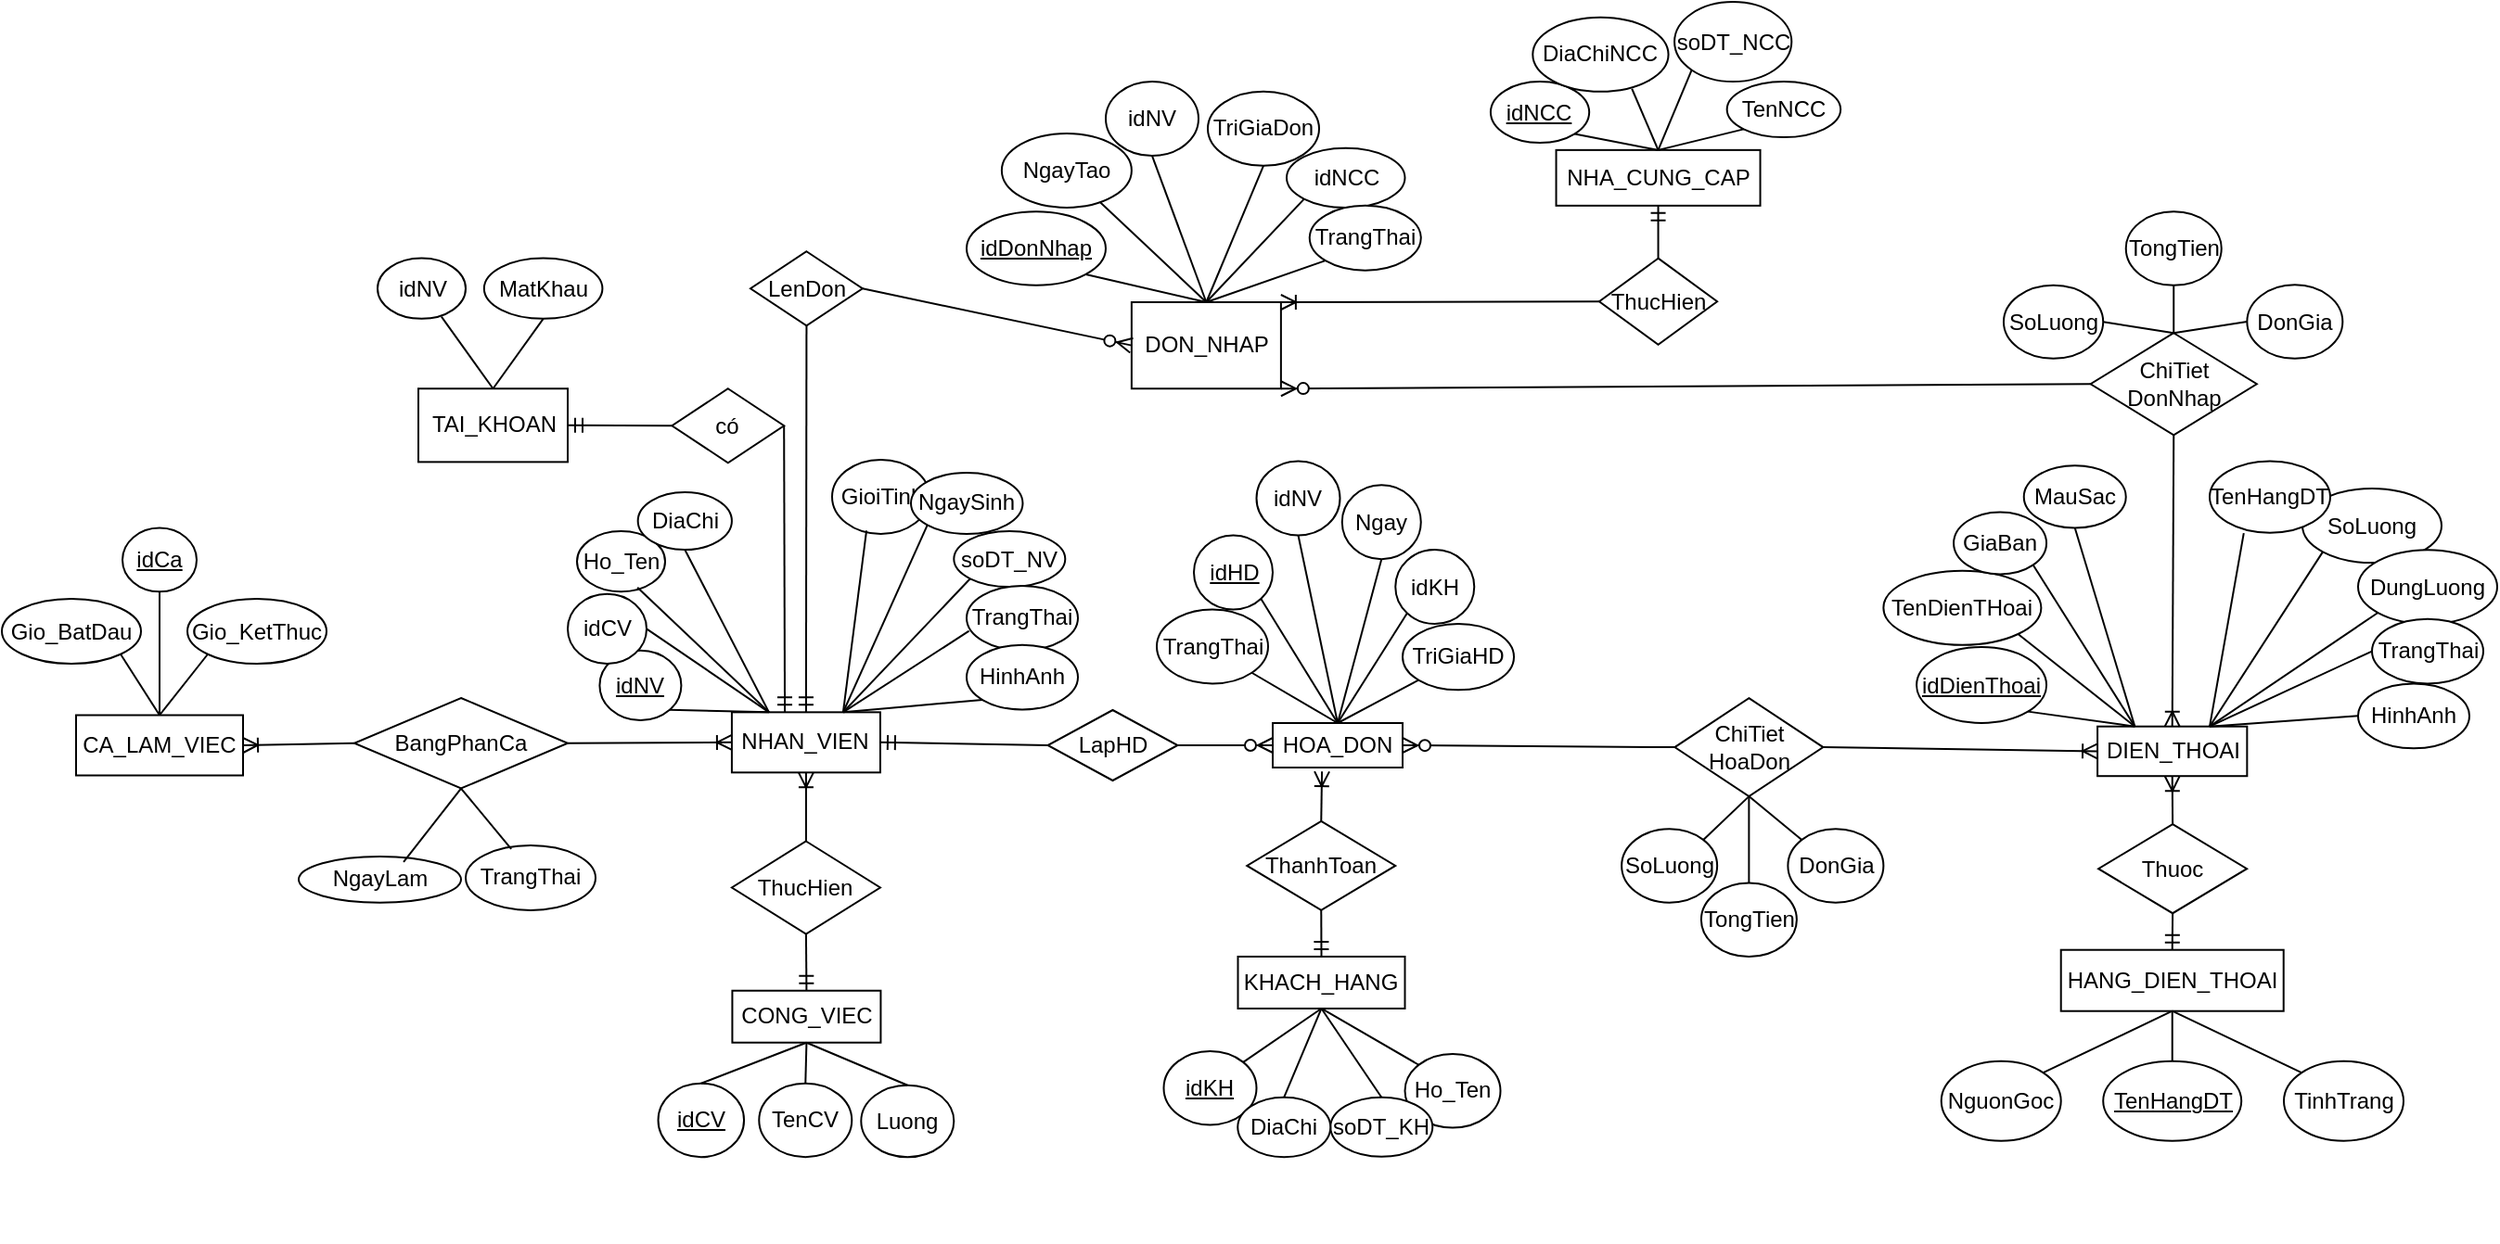 <mxfile version="22.0.2" type="device" pages="2">
  <diagram id="R2lEEEUBdFMjLlhIrx00" name="Page-1">
    <mxGraphModel dx="2316" dy="1701" grid="1" gridSize="10" guides="1" tooltips="1" connect="1" arrows="1" fold="1" page="1" pageScale="1" pageWidth="850" pageHeight="1100" math="0" shadow="0" extFonts="Permanent Marker^https://fonts.googleapis.com/css?family=Permanent+Marker">
      <root>
        <mxCell id="0" />
        <mxCell id="1" parent="0" />
        <mxCell id="HjLNFVmauSI5JAxjaW-i-1" value="NHAN_VIEN" style="rounded=0;whiteSpace=wrap;html=1;" parent="1" vertex="1">
          <mxGeometry x="-206.54" y="-208.83" width="80" height="32.5" as="geometry" />
        </mxCell>
        <mxCell id="HjLNFVmauSI5JAxjaW-i-4" value="&lt;u&gt;idNV&lt;/u&gt;" style="ellipse;whiteSpace=wrap;html=1;direction=south;" parent="1" vertex="1">
          <mxGeometry x="-277.79" y="-242.15" width="44" height="37.68" as="geometry" />
        </mxCell>
        <mxCell id="HrQAEpFzJljQYngfsrrv-1" value="Ho_Ten" style="ellipse;whiteSpace=wrap;html=1;" parent="1" vertex="1">
          <mxGeometry x="-290.0" y="-306.46" width="47.5" height="32.62" as="geometry" />
        </mxCell>
        <mxCell id="HrQAEpFzJljQYngfsrrv-2" value="soDT_NV" style="ellipse;whiteSpace=wrap;html=1;" parent="1" vertex="1">
          <mxGeometry x="-86.85" y="-306.46" width="60" height="30" as="geometry" />
        </mxCell>
        <mxCell id="HrQAEpFzJljQYngfsrrv-3" value="GioiTinh" style="ellipse;whiteSpace=wrap;html=1;" parent="1" vertex="1">
          <mxGeometry x="-152.5" y="-345.03" width="52.5" height="40" as="geometry" />
        </mxCell>
        <mxCell id="HrQAEpFzJljQYngfsrrv-4" value="DiaChi" style="ellipse;whiteSpace=wrap;html=1;" parent="1" vertex="1">
          <mxGeometry x="-257.17" y="-327.49" width="50.63" height="31" as="geometry" />
        </mxCell>
        <mxCell id="HrQAEpFzJljQYngfsrrv-7" value="idCV" style="ellipse;whiteSpace=wrap;html=1;" parent="1" vertex="1">
          <mxGeometry x="-295.0" y="-272.62" width="42.5" height="37.62" as="geometry" />
        </mxCell>
        <mxCell id="HrQAEpFzJljQYngfsrrv-9" value="&lt;u&gt;idCV&lt;/u&gt;" style="ellipse;whiteSpace=wrap;html=1;" parent="1" vertex="1">
          <mxGeometry x="-246.23" y="-8.64" width="46.25" height="39.74" as="geometry" />
        </mxCell>
        <mxCell id="HrQAEpFzJljQYngfsrrv-10" value="TenCV" style="ellipse;whiteSpace=wrap;html=1;" parent="1" vertex="1">
          <mxGeometry x="-191.86" y="-8.64" width="50" height="39.75" as="geometry" />
        </mxCell>
        <mxCell id="HrQAEpFzJljQYngfsrrv-11" value="Luong" style="ellipse;whiteSpace=wrap;html=1;" parent="1" vertex="1">
          <mxGeometry x="-136.85" y="-7.64" width="50" height="38.75" as="geometry" />
        </mxCell>
        <mxCell id="HrQAEpFzJljQYngfsrrv-20" value="&lt;u&gt;idKH&lt;/u&gt;" style="ellipse;whiteSpace=wrap;html=1;" parent="1" vertex="1">
          <mxGeometry x="26.25" y="-26.01" width="50" height="39.75" as="geometry" />
        </mxCell>
        <mxCell id="HrQAEpFzJljQYngfsrrv-21" value="Ho_Ten" style="ellipse;whiteSpace=wrap;html=1;" parent="1" vertex="1">
          <mxGeometry x="156.25" y="-24.51" width="51.5" height="39.75" as="geometry" />
        </mxCell>
        <mxCell id="HrQAEpFzJljQYngfsrrv-22" value="soDT_KH" style="ellipse;whiteSpace=wrap;html=1;" parent="1" vertex="1">
          <mxGeometry x="116.13" y="-1.14" width="55" height="32" as="geometry" />
        </mxCell>
        <mxCell id="HrQAEpFzJljQYngfsrrv-23" value="CA_LAM_VIEC" style="rounded=0;whiteSpace=wrap;html=1;" parent="1" vertex="1">
          <mxGeometry x="-560" y="-207.25" width="90" height="32.5" as="geometry" />
        </mxCell>
        <mxCell id="HrQAEpFzJljQYngfsrrv-24" value="&lt;u&gt;idCa&lt;/u&gt;" style="ellipse;whiteSpace=wrap;html=1;" parent="1" vertex="1">
          <mxGeometry x="-535" y="-308.21" width="40" height="34.37" as="geometry" />
        </mxCell>
        <mxCell id="HrQAEpFzJljQYngfsrrv-26" value="Gio_KetThuc" style="ellipse;whiteSpace=wrap;html=1;" parent="1" vertex="1">
          <mxGeometry x="-500" y="-270" width="75" height="35" as="geometry" />
        </mxCell>
        <mxCell id="HrQAEpFzJljQYngfsrrv-27" value="Gio_BatDau" style="ellipse;whiteSpace=wrap;html=1;" parent="1" vertex="1">
          <mxGeometry x="-600" y="-270" width="75" height="35" as="geometry" />
        </mxCell>
        <mxCell id="HrQAEpFzJljQYngfsrrv-31" value="&lt;u&gt;idHD&lt;/u&gt;" style="ellipse;whiteSpace=wrap;html=1;" parent="1" vertex="1">
          <mxGeometry x="42.5" y="-304.27" width="42.5" height="40" as="geometry" />
        </mxCell>
        <mxCell id="HrQAEpFzJljQYngfsrrv-33" value="idKH" style="ellipse;whiteSpace=wrap;html=1;" parent="1" vertex="1">
          <mxGeometry x="151.13" y="-296.49" width="42.5" height="40" as="geometry" />
        </mxCell>
        <mxCell id="HrQAEpFzJljQYngfsrrv-34" value="idNV" style="ellipse;whiteSpace=wrap;html=1;" parent="1" vertex="1">
          <mxGeometry x="76.25" y="-344.27" width="45" height="40" as="geometry" />
        </mxCell>
        <mxCell id="HrQAEpFzJljQYngfsrrv-54" style="edgeStyle=orthogonalEdgeStyle;rounded=0;orthogonalLoop=1;jettySize=auto;html=1;exitX=0.5;exitY=1;exitDx=0;exitDy=0;" parent="1" edge="1">
          <mxGeometry relative="1" as="geometry">
            <mxPoint x="530" y="68" as="sourcePoint" />
            <mxPoint x="530" y="68" as="targetPoint" />
          </mxGeometry>
        </mxCell>
        <mxCell id="HrQAEpFzJljQYngfsrrv-58" value="Ngay" style="ellipse;whiteSpace=wrap;html=1;" parent="1" vertex="1">
          <mxGeometry x="122.38" y="-331.38" width="42.5" height="40" as="geometry" />
        </mxCell>
        <mxCell id="HrQAEpFzJljQYngfsrrv-59" value="TriGiaHD" style="ellipse;whiteSpace=wrap;html=1;" parent="1" vertex="1">
          <mxGeometry x="155" y="-256.49" width="60" height="35.63" as="geometry" />
        </mxCell>
        <mxCell id="9vEAY5xt_UAxxKABgP1J-1" value="NgaySinh" style="ellipse;whiteSpace=wrap;html=1;" parent="1" vertex="1">
          <mxGeometry x="-110" y="-338.03" width="60.25" height="33" as="geometry" />
        </mxCell>
        <mxCell id="9vEAY5xt_UAxxKABgP1J-2" value="DiaChi" style="ellipse;whiteSpace=wrap;html=1;" parent="1" vertex="1">
          <mxGeometry x="66.13" y="-1.14" width="50" height="32.25" as="geometry" />
        </mxCell>
        <mxCell id="9vEAY5xt_UAxxKABgP1J-4" value="&lt;u&gt;idDienThoai&lt;/u&gt;" style="ellipse;whiteSpace=wrap;html=1;" parent="1" vertex="1">
          <mxGeometry x="432.04" y="-243.96" width="70" height="40.94" as="geometry" />
        </mxCell>
        <mxCell id="9vEAY5xt_UAxxKABgP1J-5" value="TenDienTHoai" style="ellipse;whiteSpace=wrap;html=1;" parent="1" vertex="1">
          <mxGeometry x="414.19" y="-285.15" width="85" height="40" as="geometry" />
        </mxCell>
        <mxCell id="9vEAY5xt_UAxxKABgP1J-6" value="SoLuong" style="ellipse;whiteSpace=wrap;html=1;" parent="1" vertex="1">
          <mxGeometry x="640" y="-329.44" width="75" height="40" as="geometry" />
        </mxCell>
        <mxCell id="9vEAY5xt_UAxxKABgP1J-8" value="TenHangDT" style="ellipse;whiteSpace=wrap;html=1;" parent="1" vertex="1">
          <mxGeometry x="590" y="-344.27" width="65" height="38.62" as="geometry" />
        </mxCell>
        <mxCell id="9vEAY5xt_UAxxKABgP1J-9" value="HANG_DIEN_THOAI" style="rounded=0;whiteSpace=wrap;html=1;" parent="1" vertex="1">
          <mxGeometry x="509.86" y="-80.64" width="120" height="33" as="geometry" />
        </mxCell>
        <mxCell id="9vEAY5xt_UAxxKABgP1J-10" value="NguonGoc" style="ellipse;whiteSpace=wrap;html=1;" parent="1" vertex="1">
          <mxGeometry x="445.36" y="-20.64" width="64.5" height="43" as="geometry" />
        </mxCell>
        <mxCell id="9vEAY5xt_UAxxKABgP1J-11" value="&lt;u&gt;TenHangDT&lt;/u&gt;" style="ellipse;whiteSpace=wrap;html=1;" parent="1" vertex="1">
          <mxGeometry x="532.61" y="-20.64" width="74.5" height="43" as="geometry" />
        </mxCell>
        <mxCell id="9vEAY5xt_UAxxKABgP1J-12" value="NHA_CUNG_CAP" style="rounded=0;whiteSpace=wrap;html=1;" parent="1" vertex="1">
          <mxGeometry x="237.77" y="-512.07" width="110" height="30" as="geometry" />
        </mxCell>
        <mxCell id="9vEAY5xt_UAxxKABgP1J-13" value="&lt;u&gt;idNCC&lt;/u&gt;" style="ellipse;whiteSpace=wrap;html=1;" parent="1" vertex="1">
          <mxGeometry x="202.46" y="-548.94" width="53.13" height="33" as="geometry" />
        </mxCell>
        <mxCell id="9vEAY5xt_UAxxKABgP1J-14" value="TenNCC" style="ellipse;whiteSpace=wrap;html=1;" parent="1" vertex="1">
          <mxGeometry x="329.83" y="-548.94" width="61.26" height="30" as="geometry" />
        </mxCell>
        <mxCell id="9vEAY5xt_UAxxKABgP1J-15" value="DiaChiNCC" style="ellipse;whiteSpace=wrap;html=1;" parent="1" vertex="1">
          <mxGeometry x="225.15" y="-583.57" width="73.13" height="40" as="geometry" />
        </mxCell>
        <mxCell id="9vEAY5xt_UAxxKABgP1J-16" value="soDT_NCC" style="ellipse;whiteSpace=wrap;html=1;" parent="1" vertex="1">
          <mxGeometry x="301.53" y="-591.94" width="63.13" height="43" as="geometry" />
        </mxCell>
        <mxCell id="bBAgZmy1xHYnFLxVq1fz-2" value="MauSac" style="ellipse;whiteSpace=wrap;html=1;" parent="1" vertex="1">
          <mxGeometry x="489.87" y="-341.86" width="55" height="33.65" as="geometry" />
        </mxCell>
        <mxCell id="bBAgZmy1xHYnFLxVq1fz-3" value="DungLuong" style="ellipse;whiteSpace=wrap;html=1;" parent="1" vertex="1">
          <mxGeometry x="670" y="-296.43" width="75" height="39.94" as="geometry" />
        </mxCell>
        <mxCell id="bBAgZmy1xHYnFLxVq1fz-4" value="GiaBan" style="ellipse;whiteSpace=wrap;html=1;" parent="1" vertex="1">
          <mxGeometry x="452.04" y="-316.77" width="50" height="33.53" as="geometry" />
        </mxCell>
        <mxCell id="KyvxqdVWiG72b2u5MFVu-3" value="BangPhanCa" style="rhombus;whiteSpace=wrap;html=1;" parent="1" vertex="1">
          <mxGeometry x="-410" y="-216.49" width="115" height="48.75" as="geometry" />
        </mxCell>
        <mxCell id="Qksd-fI7A1RtAA0XbldF-2" value="CONG_VIEC" style="rounded=0;whiteSpace=wrap;html=1;" parent="1" vertex="1">
          <mxGeometry x="-206.29" y="-58.64" width="80" height="28" as="geometry" />
        </mxCell>
        <mxCell id="Qksd-fI7A1RtAA0XbldF-3" value="ThucHien" style="rhombus;whiteSpace=wrap;html=1;" parent="1" vertex="1">
          <mxGeometry x="-206.54" y="-139.26" width="80" height="50" as="geometry" />
        </mxCell>
        <mxCell id="uZhiro_QwlyLB7qxP8jE-1" value="HOA_DON" style="rounded=0;whiteSpace=wrap;html=1;" parent="1" vertex="1">
          <mxGeometry x="85" y="-203" width="70" height="24" as="geometry" />
        </mxCell>
        <mxCell id="uZhiro_QwlyLB7qxP8jE-2" value="KHACH_HANG" style="rounded=0;whiteSpace=wrap;html=1;" parent="1" vertex="1">
          <mxGeometry x="66.25" y="-77.01" width="90" height="28" as="geometry" />
        </mxCell>
        <mxCell id="uZhiro_QwlyLB7qxP8jE-3" value="LapHD" style="rhombus;whiteSpace=wrap;html=1;" parent="1" vertex="1">
          <mxGeometry x="-36.25" y="-210" width="70" height="38" as="geometry" />
        </mxCell>
        <mxCell id="uZhiro_QwlyLB7qxP8jE-4" value="ThanhToan" style="rhombus;whiteSpace=wrap;html=1;" parent="1" vertex="1">
          <mxGeometry x="71.13" y="-150.06" width="80" height="48" as="geometry" />
        </mxCell>
        <mxCell id="uZhiro_QwlyLB7qxP8jE-11" style="edgeStyle=orthogonalEdgeStyle;rounded=0;orthogonalLoop=1;jettySize=auto;html=1;exitX=0.5;exitY=1;exitDx=0;exitDy=0;" parent="1" source="uZhiro_QwlyLB7qxP8jE-2" target="uZhiro_QwlyLB7qxP8jE-2" edge="1">
          <mxGeometry relative="1" as="geometry" />
        </mxCell>
        <mxCell id="uZhiro_QwlyLB7qxP8jE-20" value="" style="endArrow=none;html=1;rounded=0;exitX=0.686;exitY=0.931;exitDx=0;exitDy=0;entryX=0.25;entryY=0;entryDx=0;entryDy=0;exitPerimeter=0;" parent="1" source="HrQAEpFzJljQYngfsrrv-1" target="HjLNFVmauSI5JAxjaW-i-1" edge="1">
          <mxGeometry width="50" height="50" relative="1" as="geometry">
            <mxPoint x="102.21" y="-142.58" as="sourcePoint" />
            <mxPoint x="152.21" y="-192.58" as="targetPoint" />
          </mxGeometry>
        </mxCell>
        <mxCell id="uZhiro_QwlyLB7qxP8jE-21" value="" style="endArrow=none;html=1;rounded=0;exitX=0.75;exitY=0;exitDx=0;exitDy=0;entryX=0;entryY=1;entryDx=0;entryDy=0;" parent="1" source="HjLNFVmauSI5JAxjaW-i-1" target="HrQAEpFzJljQYngfsrrv-2" edge="1">
          <mxGeometry width="50" height="50" relative="1" as="geometry">
            <mxPoint x="102.21" y="-142.58" as="sourcePoint" />
            <mxPoint x="152.21" y="-192.58" as="targetPoint" />
          </mxGeometry>
        </mxCell>
        <mxCell id="uZhiro_QwlyLB7qxP8jE-22" value="" style="endArrow=none;html=1;rounded=0;exitX=1;exitY=0;exitDx=0;exitDy=0;entryX=0.25;entryY=0;entryDx=0;entryDy=0;" parent="1" source="HjLNFVmauSI5JAxjaW-i-4" target="HjLNFVmauSI5JAxjaW-i-1" edge="1">
          <mxGeometry width="50" height="50" relative="1" as="geometry">
            <mxPoint x="102.21" y="-142.58" as="sourcePoint" />
            <mxPoint x="152.21" y="-192.58" as="targetPoint" />
          </mxGeometry>
        </mxCell>
        <mxCell id="uZhiro_QwlyLB7qxP8jE-23" value="" style="endArrow=none;html=1;rounded=0;exitX=0.75;exitY=0;exitDx=0;exitDy=0;entryX=0.353;entryY=0.955;entryDx=0;entryDy=0;entryPerimeter=0;" parent="1" source="HjLNFVmauSI5JAxjaW-i-1" target="HrQAEpFzJljQYngfsrrv-3" edge="1">
          <mxGeometry width="50" height="50" relative="1" as="geometry">
            <mxPoint x="102.21" y="-142.58" as="sourcePoint" />
            <mxPoint x="152.21" y="-192.58" as="targetPoint" />
          </mxGeometry>
        </mxCell>
        <mxCell id="uZhiro_QwlyLB7qxP8jE-24" value="" style="endArrow=none;html=1;rounded=0;exitX=0.75;exitY=0;exitDx=0;exitDy=0;entryX=0;entryY=1;entryDx=0;entryDy=0;" parent="1" source="HjLNFVmauSI5JAxjaW-i-1" target="9vEAY5xt_UAxxKABgP1J-1" edge="1">
          <mxGeometry width="50" height="50" relative="1" as="geometry">
            <mxPoint x="102.21" y="-142.58" as="sourcePoint" />
            <mxPoint x="152.21" y="-192.58" as="targetPoint" />
          </mxGeometry>
        </mxCell>
        <mxCell id="uZhiro_QwlyLB7qxP8jE-25" value="" style="endArrow=none;html=1;rounded=0;exitX=1;exitY=0.5;exitDx=0;exitDy=0;entryX=0.25;entryY=0;entryDx=0;entryDy=0;" parent="1" source="HrQAEpFzJljQYngfsrrv-7" target="HjLNFVmauSI5JAxjaW-i-1" edge="1">
          <mxGeometry width="50" height="50" relative="1" as="geometry">
            <mxPoint x="102.21" y="-142.58" as="sourcePoint" />
            <mxPoint x="152.21" y="-192.58" as="targetPoint" />
          </mxGeometry>
        </mxCell>
        <mxCell id="uZhiro_QwlyLB7qxP8jE-26" value="" style="endArrow=none;html=1;rounded=0;exitX=0.5;exitY=1;exitDx=0;exitDy=0;entryX=0.25;entryY=0;entryDx=0;entryDy=0;" parent="1" source="HrQAEpFzJljQYngfsrrv-4" target="HjLNFVmauSI5JAxjaW-i-1" edge="1">
          <mxGeometry width="50" height="50" relative="1" as="geometry">
            <mxPoint x="102.21" y="-142.58" as="sourcePoint" />
            <mxPoint x="152.21" y="-192.58" as="targetPoint" />
          </mxGeometry>
        </mxCell>
        <mxCell id="uZhiro_QwlyLB7qxP8jE-31" value="" style="endArrow=none;html=1;rounded=0;exitX=0.5;exitY=0;exitDx=0;exitDy=0;entryX=0.5;entryY=1;entryDx=0;entryDy=0;" parent="1" source="HrQAEpFzJljQYngfsrrv-10" target="Qksd-fI7A1RtAA0XbldF-2" edge="1">
          <mxGeometry width="50" height="50" relative="1" as="geometry">
            <mxPoint x="102.46" y="-98.64" as="sourcePoint" />
            <mxPoint x="152.46" y="-148.64" as="targetPoint" />
          </mxGeometry>
        </mxCell>
        <mxCell id="uZhiro_QwlyLB7qxP8jE-32" value="" style="endArrow=none;html=1;rounded=0;exitX=0.5;exitY=0;exitDx=0;exitDy=0;entryX=0.5;entryY=1;entryDx=0;entryDy=0;" parent="1" source="HrQAEpFzJljQYngfsrrv-9" target="Qksd-fI7A1RtAA0XbldF-2" edge="1">
          <mxGeometry width="50" height="50" relative="1" as="geometry">
            <mxPoint x="102.46" y="-98.64" as="sourcePoint" />
            <mxPoint x="152.46" y="-148.64" as="targetPoint" />
          </mxGeometry>
        </mxCell>
        <mxCell id="uZhiro_QwlyLB7qxP8jE-33" value="" style="endArrow=none;html=1;rounded=0;exitX=0.5;exitY=0;exitDx=0;exitDy=0;entryX=0.5;entryY=1;entryDx=0;entryDy=0;" parent="1" source="HrQAEpFzJljQYngfsrrv-11" target="Qksd-fI7A1RtAA0XbldF-2" edge="1">
          <mxGeometry width="50" height="50" relative="1" as="geometry">
            <mxPoint x="102.46" y="-98.64" as="sourcePoint" />
            <mxPoint x="152.46" y="-148.64" as="targetPoint" />
          </mxGeometry>
        </mxCell>
        <mxCell id="uZhiro_QwlyLB7qxP8jE-34" value="" style="endArrow=none;html=1;rounded=0;entryX=1;entryY=1;entryDx=0;entryDy=0;exitX=0.5;exitY=0;exitDx=0;exitDy=0;" parent="1" source="uZhiro_QwlyLB7qxP8jE-1" target="HrQAEpFzJljQYngfsrrv-31" edge="1">
          <mxGeometry width="50" height="50" relative="1" as="geometry">
            <mxPoint x="102.5" y="14.25" as="sourcePoint" />
            <mxPoint x="152.5" y="-35.75" as="targetPoint" />
          </mxGeometry>
        </mxCell>
        <mxCell id="uZhiro_QwlyLB7qxP8jE-35" value="" style="endArrow=none;html=1;rounded=0;entryX=0.5;entryY=1;entryDx=0;entryDy=0;exitX=0.5;exitY=0;exitDx=0;exitDy=0;" parent="1" source="uZhiro_QwlyLB7qxP8jE-1" target="HrQAEpFzJljQYngfsrrv-34" edge="1">
          <mxGeometry width="50" height="50" relative="1" as="geometry">
            <mxPoint x="132.5" y="-191.75" as="sourcePoint" />
            <mxPoint x="93.5" y="-240.75" as="targetPoint" />
          </mxGeometry>
        </mxCell>
        <mxCell id="uZhiro_QwlyLB7qxP8jE-36" value="" style="endArrow=none;html=1;rounded=0;exitX=0.5;exitY=0;exitDx=0;exitDy=0;entryX=0.5;entryY=1;entryDx=0;entryDy=0;" parent="1" source="uZhiro_QwlyLB7qxP8jE-1" target="HrQAEpFzJljQYngfsrrv-58" edge="1">
          <mxGeometry width="50" height="50" relative="1" as="geometry">
            <mxPoint x="102.5" y="14.25" as="sourcePoint" />
            <mxPoint x="152.5" y="-35.75" as="targetPoint" />
          </mxGeometry>
        </mxCell>
        <mxCell id="uZhiro_QwlyLB7qxP8jE-37" value="" style="endArrow=none;html=1;rounded=0;exitX=0.5;exitY=0;exitDx=0;exitDy=0;entryX=0;entryY=1;entryDx=0;entryDy=0;" parent="1" source="uZhiro_QwlyLB7qxP8jE-1" target="HrQAEpFzJljQYngfsrrv-33" edge="1">
          <mxGeometry width="50" height="50" relative="1" as="geometry">
            <mxPoint x="102.5" y="14.25" as="sourcePoint" />
            <mxPoint x="152.5" y="-35.75" as="targetPoint" />
          </mxGeometry>
        </mxCell>
        <mxCell id="uZhiro_QwlyLB7qxP8jE-38" value="" style="endArrow=none;html=1;rounded=0;exitX=0.5;exitY=0;exitDx=0;exitDy=0;entryX=0;entryY=1;entryDx=0;entryDy=0;" parent="1" source="uZhiro_QwlyLB7qxP8jE-1" target="HrQAEpFzJljQYngfsrrv-59" edge="1">
          <mxGeometry width="50" height="50" relative="1" as="geometry">
            <mxPoint x="102.5" y="14.25" as="sourcePoint" />
            <mxPoint x="152.5" y="-35.75" as="targetPoint" />
          </mxGeometry>
        </mxCell>
        <mxCell id="uZhiro_QwlyLB7qxP8jE-43" value="" style="endArrow=none;html=1;rounded=0;exitX=0.5;exitY=0;exitDx=0;exitDy=0;entryX=1;entryY=1;entryDx=0;entryDy=0;" parent="1" source="HrQAEpFzJljQYngfsrrv-23" target="HrQAEpFzJljQYngfsrrv-27" edge="1">
          <mxGeometry width="50" height="50" relative="1" as="geometry">
            <mxPoint x="36" y="-282.58" as="sourcePoint" />
            <mxPoint x="86" y="-332.58" as="targetPoint" />
          </mxGeometry>
        </mxCell>
        <mxCell id="uZhiro_QwlyLB7qxP8jE-44" value="" style="endArrow=none;html=1;rounded=0;exitX=0.5;exitY=0;exitDx=0;exitDy=0;entryX=0.5;entryY=1;entryDx=0;entryDy=0;" parent="1" source="HrQAEpFzJljQYngfsrrv-23" target="HrQAEpFzJljQYngfsrrv-24" edge="1">
          <mxGeometry width="50" height="50" relative="1" as="geometry">
            <mxPoint x="36" y="-282.58" as="sourcePoint" />
            <mxPoint x="86" y="-332.58" as="targetPoint" />
          </mxGeometry>
        </mxCell>
        <mxCell id="uZhiro_QwlyLB7qxP8jE-46" value="" style="endArrow=none;html=1;rounded=0;exitX=0.5;exitY=0;exitDx=0;exitDy=0;entryX=0;entryY=1;entryDx=0;entryDy=0;" parent="1" source="HrQAEpFzJljQYngfsrrv-23" target="HrQAEpFzJljQYngfsrrv-26" edge="1">
          <mxGeometry width="50" height="50" relative="1" as="geometry">
            <mxPoint x="36" y="-282.58" as="sourcePoint" />
            <mxPoint x="86" y="-332.58" as="targetPoint" />
          </mxGeometry>
        </mxCell>
        <mxCell id="uZhiro_QwlyLB7qxP8jE-50" value="" style="endArrow=none;html=1;rounded=0;exitX=1;exitY=0;exitDx=0;exitDy=0;entryX=0.5;entryY=1;entryDx=0;entryDy=0;" parent="1" source="HrQAEpFzJljQYngfsrrv-20" target="uZhiro_QwlyLB7qxP8jE-2" edge="1">
          <mxGeometry width="50" height="50" relative="1" as="geometry">
            <mxPoint x="206.25" y="2.99" as="sourcePoint" />
            <mxPoint x="256.25" y="-47.01" as="targetPoint" />
          </mxGeometry>
        </mxCell>
        <mxCell id="uZhiro_QwlyLB7qxP8jE-51" value="" style="endArrow=none;html=1;rounded=0;exitX=0.5;exitY=0;exitDx=0;exitDy=0;entryX=0.5;entryY=1;entryDx=0;entryDy=0;" parent="1" source="9vEAY5xt_UAxxKABgP1J-2" target="uZhiro_QwlyLB7qxP8jE-2" edge="1">
          <mxGeometry width="50" height="50" relative="1" as="geometry">
            <mxPoint x="206.25" y="2.99" as="sourcePoint" />
            <mxPoint x="256.25" y="-47.01" as="targetPoint" />
          </mxGeometry>
        </mxCell>
        <mxCell id="uZhiro_QwlyLB7qxP8jE-52" value="" style="endArrow=none;html=1;rounded=0;exitX=0.5;exitY=0;exitDx=0;exitDy=0;entryX=0.5;entryY=1;entryDx=0;entryDy=0;" parent="1" source="HrQAEpFzJljQYngfsrrv-22" target="uZhiro_QwlyLB7qxP8jE-2" edge="1">
          <mxGeometry width="50" height="50" relative="1" as="geometry">
            <mxPoint x="206.25" y="2.99" as="sourcePoint" />
            <mxPoint x="256.25" y="-47.01" as="targetPoint" />
          </mxGeometry>
        </mxCell>
        <mxCell id="uZhiro_QwlyLB7qxP8jE-53" value="" style="endArrow=none;html=1;rounded=0;exitX=0;exitY=0;exitDx=0;exitDy=0;entryX=0.5;entryY=1;entryDx=0;entryDy=0;" parent="1" source="HrQAEpFzJljQYngfsrrv-21" target="uZhiro_QwlyLB7qxP8jE-2" edge="1">
          <mxGeometry width="50" height="50" relative="1" as="geometry">
            <mxPoint x="206.25" y="2.99" as="sourcePoint" />
            <mxPoint x="256.25" y="-47.01" as="targetPoint" />
          </mxGeometry>
        </mxCell>
        <mxCell id="KIALcxyhY6iutxFvZz8A-1" value="DIEN_THOAI" style="rounded=0;whiteSpace=wrap;html=1;" parent="1" vertex="1">
          <mxGeometry x="529.54" y="-201.15" width="80.63" height="26.75" as="geometry" />
        </mxCell>
        <mxCell id="KIALcxyhY6iutxFvZz8A-2" value="ChiTiet&lt;br&gt;HoaDon" style="rhombus;whiteSpace=wrap;html=1;" parent="1" vertex="1">
          <mxGeometry x="301.69" y="-216.45" width="80" height="53" as="geometry" />
        </mxCell>
        <mxCell id="KIALcxyhY6iutxFvZz8A-6" value="TongTien" style="ellipse;whiteSpace=wrap;html=1;" parent="1" vertex="1">
          <mxGeometry x="315.94" y="-116.76" width="51.5" height="39.75" as="geometry" />
        </mxCell>
        <mxCell id="KIALcxyhY6iutxFvZz8A-7" value="SoLuong" style="ellipse;whiteSpace=wrap;html=1;" parent="1" vertex="1">
          <mxGeometry x="273.07" y="-145.89" width="51.5" height="39.75" as="geometry" />
        </mxCell>
        <mxCell id="KIALcxyhY6iutxFvZz8A-8" value="DonGia" style="ellipse;whiteSpace=wrap;html=1;" parent="1" vertex="1">
          <mxGeometry x="362.69" y="-145.89" width="51.5" height="39.75" as="geometry" />
        </mxCell>
        <mxCell id="KIALcxyhY6iutxFvZz8A-9" value="" style="endArrow=none;html=1;rounded=0;exitX=1;exitY=0;exitDx=0;exitDy=0;entryX=0.5;entryY=1;entryDx=0;entryDy=0;" parent="1" source="KIALcxyhY6iutxFvZz8A-7" target="KIALcxyhY6iutxFvZz8A-2" edge="1">
          <mxGeometry width="50" height="50" relative="1" as="geometry">
            <mxPoint x="311.19" y="-126.89" as="sourcePoint" />
            <mxPoint x="361.19" y="-176.89" as="targetPoint" />
          </mxGeometry>
        </mxCell>
        <mxCell id="KIALcxyhY6iutxFvZz8A-10" value="" style="endArrow=none;html=1;rounded=0;exitX=0.5;exitY=0;exitDx=0;exitDy=0;entryX=0.5;entryY=1;entryDx=0;entryDy=0;" parent="1" source="KIALcxyhY6iutxFvZz8A-6" target="KIALcxyhY6iutxFvZz8A-2" edge="1">
          <mxGeometry width="50" height="50" relative="1" as="geometry">
            <mxPoint x="311.19" y="-126.89" as="sourcePoint" />
            <mxPoint x="346.19" y="-156.89" as="targetPoint" />
          </mxGeometry>
        </mxCell>
        <mxCell id="KIALcxyhY6iutxFvZz8A-11" value="" style="endArrow=none;html=1;rounded=0;exitX=0;exitY=0;exitDx=0;exitDy=0;entryX=0.5;entryY=1;entryDx=0;entryDy=0;" parent="1" source="KIALcxyhY6iutxFvZz8A-8" target="KIALcxyhY6iutxFvZz8A-2" edge="1">
          <mxGeometry width="50" height="50" relative="1" as="geometry">
            <mxPoint x="311.19" y="-126.89" as="sourcePoint" />
            <mxPoint x="361.19" y="-176.89" as="targetPoint" />
          </mxGeometry>
        </mxCell>
        <mxCell id="sp6IN7vCdp1IHW2Pln5M-7" value="" style="endArrow=none;html=1;rounded=0;entryX=0.283;entryY=1.006;entryDx=0;entryDy=0;exitX=0.75;exitY=0;exitDx=0;exitDy=0;entryPerimeter=0;" parent="1" source="KIALcxyhY6iutxFvZz8A-1" target="9vEAY5xt_UAxxKABgP1J-8" edge="1">
          <mxGeometry width="50" height="50" relative="1" as="geometry">
            <mxPoint x="509.04" y="-136.77" as="sourcePoint" />
            <mxPoint x="559.04" y="-186.77" as="targetPoint" />
          </mxGeometry>
        </mxCell>
        <mxCell id="sp6IN7vCdp1IHW2Pln5M-8" value="" style="endArrow=none;html=1;rounded=0;exitX=1;exitY=1;exitDx=0;exitDy=0;entryX=0.25;entryY=0;entryDx=0;entryDy=0;" parent="1" source="9vEAY5xt_UAxxKABgP1J-4" target="KIALcxyhY6iutxFvZz8A-1" edge="1">
          <mxGeometry width="50" height="50" relative="1" as="geometry">
            <mxPoint x="509.04" y="-136.77" as="sourcePoint" />
            <mxPoint x="559.04" y="-186.77" as="targetPoint" />
          </mxGeometry>
        </mxCell>
        <mxCell id="sp6IN7vCdp1IHW2Pln5M-9" value="" style="endArrow=none;html=1;rounded=0;exitX=1;exitY=1;exitDx=0;exitDy=0;entryX=0.25;entryY=0;entryDx=0;entryDy=0;" parent="1" source="9vEAY5xt_UAxxKABgP1J-5" target="KIALcxyhY6iutxFvZz8A-1" edge="1">
          <mxGeometry width="50" height="50" relative="1" as="geometry">
            <mxPoint x="509.04" y="-136.77" as="sourcePoint" />
            <mxPoint x="559.04" y="-186.77" as="targetPoint" />
          </mxGeometry>
        </mxCell>
        <mxCell id="sp6IN7vCdp1IHW2Pln5M-11" value="" style="endArrow=none;html=1;rounded=0;exitX=1;exitY=1;exitDx=0;exitDy=0;entryX=0.25;entryY=0;entryDx=0;entryDy=0;" parent="1" source="bBAgZmy1xHYnFLxVq1fz-4" target="KIALcxyhY6iutxFvZz8A-1" edge="1">
          <mxGeometry width="50" height="50" relative="1" as="geometry">
            <mxPoint x="509.04" y="-136.77" as="sourcePoint" />
            <mxPoint x="559.04" y="-186.77" as="targetPoint" />
          </mxGeometry>
        </mxCell>
        <mxCell id="sp6IN7vCdp1IHW2Pln5M-12" value="" style="endArrow=none;html=1;rounded=0;exitX=0.5;exitY=1;exitDx=0;exitDy=0;entryX=0.25;entryY=0;entryDx=0;entryDy=0;" parent="1" source="bBAgZmy1xHYnFLxVq1fz-2" target="KIALcxyhY6iutxFvZz8A-1" edge="1">
          <mxGeometry width="50" height="50" relative="1" as="geometry">
            <mxPoint x="525.23" y="-298.24" as="sourcePoint" />
            <mxPoint x="549.04" y="-206.77" as="targetPoint" />
          </mxGeometry>
        </mxCell>
        <mxCell id="sp6IN7vCdp1IHW2Pln5M-15" value="" style="endArrow=none;html=1;rounded=0;exitX=0;exitY=1;exitDx=0;exitDy=0;entryX=0.75;entryY=0;entryDx=0;entryDy=0;" parent="1" source="9vEAY5xt_UAxxKABgP1J-6" target="KIALcxyhY6iutxFvZz8A-1" edge="1">
          <mxGeometry width="50" height="50" relative="1" as="geometry">
            <mxPoint x="509.04" y="-136.77" as="sourcePoint" />
            <mxPoint x="559.04" y="-186.77" as="targetPoint" />
          </mxGeometry>
        </mxCell>
        <mxCell id="sp6IN7vCdp1IHW2Pln5M-16" value="" style="endArrow=none;html=1;rounded=0;entryX=0;entryY=1;entryDx=0;entryDy=0;exitX=0.75;exitY=0;exitDx=0;exitDy=0;" parent="1" source="KIALcxyhY6iutxFvZz8A-1" target="bBAgZmy1xHYnFLxVq1fz-3" edge="1">
          <mxGeometry width="50" height="50" relative="1" as="geometry">
            <mxPoint x="509.04" y="-136.77" as="sourcePoint" />
            <mxPoint x="559.04" y="-186.77" as="targetPoint" />
          </mxGeometry>
        </mxCell>
        <mxCell id="v-dYvice-1NTKk1n_Czy-3" value="" style="endArrow=none;html=1;rounded=0;exitX=0.5;exitY=0;exitDx=0;exitDy=0;entryX=1;entryY=1;entryDx=0;entryDy=0;" parent="1" source="9vEAY5xt_UAxxKABgP1J-12" target="9vEAY5xt_UAxxKABgP1J-13" edge="1">
          <mxGeometry width="50" height="50" relative="1" as="geometry">
            <mxPoint x="185.27" y="-489.2" as="sourcePoint" />
            <mxPoint x="235.27" y="-539.2" as="targetPoint" />
          </mxGeometry>
        </mxCell>
        <mxCell id="v-dYvice-1NTKk1n_Czy-4" value="" style="endArrow=none;html=1;rounded=0;entryX=0.731;entryY=0.961;entryDx=0;entryDy=0;exitX=0.5;exitY=0;exitDx=0;exitDy=0;entryPerimeter=0;" parent="1" source="9vEAY5xt_UAxxKABgP1J-12" target="9vEAY5xt_UAxxKABgP1J-15" edge="1">
          <mxGeometry width="50" height="50" relative="1" as="geometry">
            <mxPoint x="185.27" y="-489.2" as="sourcePoint" />
            <mxPoint x="235.27" y="-539.2" as="targetPoint" />
          </mxGeometry>
        </mxCell>
        <mxCell id="v-dYvice-1NTKk1n_Czy-5" value="" style="endArrow=none;html=1;rounded=0;entryX=0;entryY=1;entryDx=0;entryDy=0;exitX=0.5;exitY=0;exitDx=0;exitDy=0;" parent="1" source="9vEAY5xt_UAxxKABgP1J-12" target="9vEAY5xt_UAxxKABgP1J-16" edge="1">
          <mxGeometry width="50" height="50" relative="1" as="geometry">
            <mxPoint x="185.27" y="-489.2" as="sourcePoint" />
            <mxPoint x="235.27" y="-539.2" as="targetPoint" />
          </mxGeometry>
        </mxCell>
        <mxCell id="v-dYvice-1NTKk1n_Czy-6" value="" style="endArrow=none;html=1;rounded=0;entryX=0;entryY=1;entryDx=0;entryDy=0;exitX=0.5;exitY=0;exitDx=0;exitDy=0;" parent="1" source="9vEAY5xt_UAxxKABgP1J-12" target="9vEAY5xt_UAxxKABgP1J-14" edge="1">
          <mxGeometry width="50" height="50" relative="1" as="geometry">
            <mxPoint x="185.27" y="-489.2" as="sourcePoint" />
            <mxPoint x="235.27" y="-539.2" as="targetPoint" />
          </mxGeometry>
        </mxCell>
        <mxCell id="C8HoCx2hUgMbeDH4olJ3-1" value="Thuoc" style="rhombus;whiteSpace=wrap;html=1;" parent="1" vertex="1">
          <mxGeometry x="530.06" y="-148.39" width="80" height="48" as="geometry" />
        </mxCell>
        <mxCell id="C8HoCx2hUgMbeDH4olJ3-4" value="" style="endArrow=none;html=1;rounded=0;entryX=0.5;entryY=1;entryDx=0;entryDy=0;exitX=1;exitY=0;exitDx=0;exitDy=0;" parent="1" source="9vEAY5xt_UAxxKABgP1J-10" target="9vEAY5xt_UAxxKABgP1J-9" edge="1">
          <mxGeometry width="50" height="50" relative="1" as="geometry">
            <mxPoint x="520" y="-10" as="sourcePoint" />
            <mxPoint x="439.05" y="39.36" as="targetPoint" />
          </mxGeometry>
        </mxCell>
        <mxCell id="C8HoCx2hUgMbeDH4olJ3-5" value="" style="endArrow=none;html=1;rounded=0;entryX=0.5;entryY=1;entryDx=0;entryDy=0;exitX=0.5;exitY=0;exitDx=0;exitDy=0;" parent="1" source="9vEAY5xt_UAxxKABgP1J-11" target="9vEAY5xt_UAxxKABgP1J-9" edge="1">
          <mxGeometry width="50" height="50" relative="1" as="geometry">
            <mxPoint x="606.93" y="-20.64" as="sourcePoint" />
            <mxPoint x="439.05" y="39.36" as="targetPoint" />
          </mxGeometry>
        </mxCell>
        <mxCell id="s_523PEaiWqygc2T7hRN-1" value="DON_NHAP" style="rounded=0;whiteSpace=wrap;html=1;" parent="1" vertex="1">
          <mxGeometry x="8.94" y="-430" width="80.5" height="46.62" as="geometry" />
        </mxCell>
        <mxCell id="s_523PEaiWqygc2T7hRN-2" value="&lt;u&gt;idDonNhap&lt;/u&gt;" style="ellipse;whiteSpace=wrap;html=1;" parent="1" vertex="1">
          <mxGeometry x="-80" y="-478.82" width="75" height="39.75" as="geometry" />
        </mxCell>
        <mxCell id="s_523PEaiWqygc2T7hRN-3" value="NgayTao" style="ellipse;whiteSpace=wrap;html=1;" parent="1" vertex="1">
          <mxGeometry x="-61.06" y="-521.03" width="70" height="40" as="geometry" />
        </mxCell>
        <mxCell id="s_523PEaiWqygc2T7hRN-4" value="TriGiaDon" style="ellipse;whiteSpace=wrap;html=1;" parent="1" vertex="1">
          <mxGeometry x="50.0" y="-543.57" width="60" height="40" as="geometry" />
        </mxCell>
        <mxCell id="s_523PEaiWqygc2T7hRN-5" value="idNCC" style="ellipse;whiteSpace=wrap;html=1;" parent="1" vertex="1">
          <mxGeometry x="92.5" y="-513.1" width="63.75" height="32.07" as="geometry" />
        </mxCell>
        <mxCell id="Okzhdo-8w-zX_OvpVEN1-1" value="LenDon" style="rhombus;whiteSpace=wrap;html=1;" parent="1" vertex="1">
          <mxGeometry x="-196.48" y="-457.38" width="60.38" height="40" as="geometry" />
        </mxCell>
        <mxCell id="TNFqaofeYx9TLD6WKvxn-6" value="" style="endArrow=none;html=1;rounded=0;exitX=1;exitY=1;exitDx=0;exitDy=0;entryX=0.5;entryY=0;entryDx=0;entryDy=0;" parent="1" source="s_523PEaiWqygc2T7hRN-2" target="s_523PEaiWqygc2T7hRN-1" edge="1">
          <mxGeometry width="50" height="50" relative="1" as="geometry">
            <mxPoint x="19.44" y="-458.38" as="sourcePoint" />
            <mxPoint x="69.44" y="-508.38" as="targetPoint" />
          </mxGeometry>
        </mxCell>
        <mxCell id="TNFqaofeYx9TLD6WKvxn-7" value="" style="endArrow=none;html=1;rounded=0;entryX=0.5;entryY=0;entryDx=0;entryDy=0;" parent="1" source="s_523PEaiWqygc2T7hRN-3" target="s_523PEaiWqygc2T7hRN-1" edge="1">
          <mxGeometry width="50" height="50" relative="1" as="geometry">
            <mxPoint x="19.44" y="-458.38" as="sourcePoint" />
            <mxPoint x="69.44" y="-508.38" as="targetPoint" />
          </mxGeometry>
        </mxCell>
        <mxCell id="TNFqaofeYx9TLD6WKvxn-8" value="" style="endArrow=none;html=1;rounded=0;exitX=0.5;exitY=0;exitDx=0;exitDy=0;entryX=0.5;entryY=1;entryDx=0;entryDy=0;" parent="1" source="s_523PEaiWqygc2T7hRN-1" target="s_523PEaiWqygc2T7hRN-4" edge="1">
          <mxGeometry width="50" height="50" relative="1" as="geometry">
            <mxPoint x="19.44" y="-458.38" as="sourcePoint" />
            <mxPoint x="69.44" y="-508.38" as="targetPoint" />
          </mxGeometry>
        </mxCell>
        <mxCell id="TNFqaofeYx9TLD6WKvxn-9" value="" style="endArrow=none;html=1;rounded=0;exitX=0.5;exitY=0;exitDx=0;exitDy=0;entryX=0;entryY=1;entryDx=0;entryDy=0;" parent="1" source="s_523PEaiWqygc2T7hRN-1" target="s_523PEaiWqygc2T7hRN-5" edge="1">
          <mxGeometry width="50" height="50" relative="1" as="geometry">
            <mxPoint x="19.44" y="-458.38" as="sourcePoint" />
            <mxPoint x="90" y="-460" as="targetPoint" />
          </mxGeometry>
        </mxCell>
        <mxCell id="ZCRQY5wGfXINGJiq_9Vm-2" value="" style="endArrow=none;html=1;rounded=0;exitX=0.5;exitY=1;exitDx=0;exitDy=0;entryX=0.5;entryY=0;entryDx=0;entryDy=0;" parent="1" source="Hlk89MpO_RCjLcLbLNKH-10" target="s_523PEaiWqygc2T7hRN-1" edge="1">
          <mxGeometry width="50" height="50" relative="1" as="geometry">
            <mxPoint x="545" y="-439.07" as="sourcePoint" />
            <mxPoint x="59.44" y="-403.38" as="targetPoint" />
          </mxGeometry>
        </mxCell>
        <mxCell id="fMPrc23T-eCUOYUKXiC0-1" value="ChiTiet&lt;br&gt;DonNhap" style="rhombus;whiteSpace=wrap;html=1;" parent="1" vertex="1">
          <mxGeometry x="525.83" y="-413.38" width="89.58" height="55" as="geometry" />
        </mxCell>
        <mxCell id="fMPrc23T-eCUOYUKXiC0-4" value="TongTien" style="ellipse;whiteSpace=wrap;html=1;" parent="1" vertex="1">
          <mxGeometry x="544.87" y="-478.82" width="51.5" height="39.75" as="geometry" />
        </mxCell>
        <mxCell id="fMPrc23T-eCUOYUKXiC0-5" value="SoLuong" style="ellipse;whiteSpace=wrap;html=1;" parent="1" vertex="1">
          <mxGeometry x="478.97" y="-439.07" width="53.64" height="39.5" as="geometry" />
        </mxCell>
        <mxCell id="fMPrc23T-eCUOYUKXiC0-6" value="DonGia" style="ellipse;whiteSpace=wrap;html=1;" parent="1" vertex="1">
          <mxGeometry x="610.17" y="-439.32" width="51.5" height="39.75" as="geometry" />
        </mxCell>
        <mxCell id="fMPrc23T-eCUOYUKXiC0-7" value="" style="endArrow=none;html=1;rounded=0;entryX=1;entryY=0.5;entryDx=0;entryDy=0;exitX=0.5;exitY=0;exitDx=0;exitDy=0;" parent="1" source="fMPrc23T-eCUOYUKXiC0-1" target="fMPrc23T-eCUOYUKXiC0-5" edge="1">
          <mxGeometry width="50" height="50" relative="1" as="geometry">
            <mxPoint x="77.0" y="-414" as="sourcePoint" />
            <mxPoint x="122" y="-459" as="targetPoint" />
          </mxGeometry>
        </mxCell>
        <mxCell id="fMPrc23T-eCUOYUKXiC0-8" value="" style="endArrow=none;html=1;rounded=0;entryX=0.5;entryY=0;entryDx=0;entryDy=0;exitX=0.5;exitY=1;exitDx=0;exitDy=0;" parent="1" source="fMPrc23T-eCUOYUKXiC0-4" target="fMPrc23T-eCUOYUKXiC0-1" edge="1">
          <mxGeometry width="50" height="50" relative="1" as="geometry">
            <mxPoint x="87.0" y="-404" as="sourcePoint" />
            <mxPoint x="132" y="-449" as="targetPoint" />
          </mxGeometry>
        </mxCell>
        <mxCell id="fMPrc23T-eCUOYUKXiC0-9" value="" style="endArrow=none;html=1;rounded=0;entryX=0.5;entryY=0;entryDx=0;entryDy=0;exitX=0;exitY=0.5;exitDx=0;exitDy=0;" parent="1" source="fMPrc23T-eCUOYUKXiC0-6" target="fMPrc23T-eCUOYUKXiC0-1" edge="1">
          <mxGeometry width="50" height="50" relative="1" as="geometry">
            <mxPoint x="97" y="-394" as="sourcePoint" />
            <mxPoint x="142" y="-439" as="targetPoint" />
          </mxGeometry>
        </mxCell>
        <mxCell id="dsw0JNehzXZwdnXyzfEc-3" value="" style="fontSize=12;html=1;endArrow=ERmandOne;rounded=0;entryX=0.5;entryY=0;entryDx=0;entryDy=0;exitX=0.5;exitY=1;exitDx=0;exitDy=0;" parent="1" source="Qksd-fI7A1RtAA0XbldF-3" target="Qksd-fI7A1RtAA0XbldF-2" edge="1">
          <mxGeometry width="100" height="100" relative="1" as="geometry">
            <mxPoint x="-200" y="-100" as="sourcePoint" />
            <mxPoint x="-180" y="-140" as="targetPoint" />
          </mxGeometry>
        </mxCell>
        <mxCell id="dsw0JNehzXZwdnXyzfEc-4" value="" style="fontSize=12;html=1;endArrow=ERoneToMany;rounded=0;entryX=1;entryY=0.5;entryDx=0;entryDy=0;exitX=0;exitY=0.5;exitDx=0;exitDy=0;" parent="1" source="KyvxqdVWiG72b2u5MFVu-3" target="HrQAEpFzJljQYngfsrrv-23" edge="1">
          <mxGeometry width="100" height="100" relative="1" as="geometry">
            <mxPoint x="-445" y="-193.825" as="sourcePoint" />
            <mxPoint x="-432.5" y="-139.26" as="targetPoint" />
          </mxGeometry>
        </mxCell>
        <mxCell id="dsw0JNehzXZwdnXyzfEc-6" value="" style="fontSize=12;html=1;endArrow=ERoneToMany;rounded=0;entryX=0;entryY=0.5;entryDx=0;entryDy=0;exitX=1;exitY=0.5;exitDx=0;exitDy=0;" parent="1" source="KyvxqdVWiG72b2u5MFVu-3" target="HjLNFVmauSI5JAxjaW-i-1" edge="1">
          <mxGeometry width="100" height="100" relative="1" as="geometry">
            <mxPoint x="-285" y="-180" as="sourcePoint" />
            <mxPoint x="-315" y="-180" as="targetPoint" />
          </mxGeometry>
        </mxCell>
        <mxCell id="l4Z7x1QB0i9k6xHOvRUD-2" value="" style="fontSize=12;html=1;endArrow=ERoneToMany;rounded=0;entryX=0.5;entryY=1;entryDx=0;entryDy=0;exitX=0.5;exitY=0;exitDx=0;exitDy=0;" parent="1" source="Qksd-fI7A1RtAA0XbldF-3" target="HjLNFVmauSI5JAxjaW-i-1" edge="1">
          <mxGeometry width="100" height="100" relative="1" as="geometry">
            <mxPoint x="-275" y="-170" as="sourcePoint" />
            <mxPoint x="-305" y="-170" as="targetPoint" />
          </mxGeometry>
        </mxCell>
        <mxCell id="XBdzzRJo3mQX5Pnja9u2-1" value="" style="fontSize=12;html=1;endArrow=ERzeroToMany;endFill=1;rounded=0;entryX=0;entryY=0.5;entryDx=0;entryDy=0;exitX=1;exitY=0.5;exitDx=0;exitDy=0;" parent="1" source="uZhiro_QwlyLB7qxP8jE-3" target="uZhiro_QwlyLB7qxP8jE-1" edge="1">
          <mxGeometry width="100" height="100" relative="1" as="geometry">
            <mxPoint x="-350" y="-32.19" as="sourcePoint" />
            <mxPoint x="-250" y="-132.19" as="targetPoint" />
          </mxGeometry>
        </mxCell>
        <mxCell id="XBdzzRJo3mQX5Pnja9u2-2" value="" style="fontSize=12;html=1;endArrow=ERmandOne;rounded=0;entryX=1;entryY=0.5;entryDx=0;entryDy=0;exitX=0;exitY=0.5;exitDx=0;exitDy=0;" parent="1" source="uZhiro_QwlyLB7qxP8jE-3" target="HjLNFVmauSI5JAxjaW-i-1" edge="1">
          <mxGeometry width="100" height="100" relative="1" as="geometry">
            <mxPoint x="-80.29" y="-193.58" as="sourcePoint" />
            <mxPoint x="-378.16" y="-136.45" as="targetPoint" />
          </mxGeometry>
        </mxCell>
        <mxCell id="JFE6GOF-UiaLzwUVWnn6-2" value="" style="fontSize=12;html=1;endArrow=ERmandOne;rounded=0;exitX=0.5;exitY=0;exitDx=0;exitDy=0;" parent="1" source="JFE6GOF-UiaLzwUVWnn6-13" target="9vEAY5xt_UAxxKABgP1J-12" edge="1">
          <mxGeometry width="100" height="100" relative="1" as="geometry">
            <mxPoint x="108.5" y="-102.05" as="sourcePoint" />
            <mxPoint x="-248.25" y="-121.99" as="targetPoint" />
          </mxGeometry>
        </mxCell>
        <mxCell id="JFE6GOF-UiaLzwUVWnn6-3" value="" style="fontSize=12;html=1;endArrow=ERoneToMany;rounded=0;exitX=0.5;exitY=0;exitDx=0;exitDy=0;entryX=0.379;entryY=1.088;entryDx=0;entryDy=0;entryPerimeter=0;" parent="1" source="uZhiro_QwlyLB7qxP8jE-4" target="uZhiro_QwlyLB7qxP8jE-1" edge="1">
          <mxGeometry width="100" height="100" relative="1" as="geometry">
            <mxPoint x="80" y="-170" as="sourcePoint" />
            <mxPoint x="180" y="-270" as="targetPoint" />
          </mxGeometry>
        </mxCell>
        <mxCell id="JFE6GOF-UiaLzwUVWnn6-6" value="" style="fontSize=12;html=1;endArrow=ERzeroToMany;endFill=1;rounded=0;entryX=1;entryY=0.5;entryDx=0;entryDy=0;exitX=0;exitY=0.5;exitDx=0;exitDy=0;" parent="1" source="KIALcxyhY6iutxFvZz8A-2" target="uZhiro_QwlyLB7qxP8jE-1" edge="1">
          <mxGeometry width="100" height="100" relative="1" as="geometry">
            <mxPoint x="58" y="-181" as="sourcePoint" />
            <mxPoint x="95" y="-181" as="targetPoint" />
          </mxGeometry>
        </mxCell>
        <mxCell id="JFE6GOF-UiaLzwUVWnn6-7" value="" style="fontSize=12;html=1;endArrow=ERoneToMany;rounded=0;entryX=0;entryY=0.5;entryDx=0;entryDy=0;exitX=1;exitY=0.5;exitDx=0;exitDy=0;" parent="1" source="KIALcxyhY6iutxFvZz8A-2" target="KIALcxyhY6iutxFvZz8A-1" edge="1">
          <mxGeometry width="100" height="100" relative="1" as="geometry">
            <mxPoint x="436.79" y="-186.76" as="sourcePoint" />
            <mxPoint x="10.04" y="-176.77" as="targetPoint" />
          </mxGeometry>
        </mxCell>
        <mxCell id="JFE6GOF-UiaLzwUVWnn6-8" value="" style="fontSize=12;html=1;endArrow=ERmandOne;rounded=0;entryX=0.5;entryY=0;entryDx=0;entryDy=0;exitX=0.5;exitY=1;exitDx=0;exitDy=0;" parent="1" source="C8HoCx2hUgMbeDH4olJ3-1" target="9vEAY5xt_UAxxKABgP1J-9" edge="1">
          <mxGeometry width="100" height="100" relative="1" as="geometry">
            <mxPoint x="271.24" y="-83.38" as="sourcePoint" />
            <mxPoint x="271.24" y="-58.38" as="targetPoint" />
          </mxGeometry>
        </mxCell>
        <mxCell id="JFE6GOF-UiaLzwUVWnn6-9" value="" style="fontSize=12;html=1;endArrow=ERoneToMany;rounded=0;exitX=0.5;exitY=0;exitDx=0;exitDy=0;entryX=0.5;entryY=1;entryDx=0;entryDy=0;" parent="1" source="C8HoCx2hUgMbeDH4olJ3-1" target="KIALcxyhY6iutxFvZz8A-1" edge="1">
          <mxGeometry width="100" height="100" relative="1" as="geometry">
            <mxPoint x="568.86" y="-153.78" as="sourcePoint" />
            <mxPoint x="271.04" y="-163.77" as="targetPoint" />
          </mxGeometry>
        </mxCell>
        <mxCell id="JFE6GOF-UiaLzwUVWnn6-10" value="" style="fontSize=12;html=1;endArrow=ERzeroToMany;endFill=1;rounded=0;entryX=0;entryY=0.5;entryDx=0;entryDy=0;exitX=1;exitY=0.5;exitDx=0;exitDy=0;" parent="1" source="Okzhdo-8w-zX_OvpVEN1-1" target="s_523PEaiWqygc2T7hRN-1" edge="1">
          <mxGeometry width="100" height="100" relative="1" as="geometry">
            <mxPoint x="58" y="-181" as="sourcePoint" />
            <mxPoint x="95" y="-181" as="targetPoint" />
          </mxGeometry>
        </mxCell>
        <mxCell id="JFE6GOF-UiaLzwUVWnn6-11" value="" style="fontSize=12;html=1;endArrow=ERmandOne;rounded=0;entryX=0.5;entryY=0;entryDx=0;entryDy=0;exitX=0.5;exitY=1;exitDx=0;exitDy=0;" parent="1" source="Okzhdo-8w-zX_OvpVEN1-1" target="HjLNFVmauSI5JAxjaW-i-1" edge="1">
          <mxGeometry width="100" height="100" relative="1" as="geometry">
            <mxPoint x="-12" y="-181" as="sourcePoint" />
            <mxPoint x="-59" y="-180" as="targetPoint" />
          </mxGeometry>
        </mxCell>
        <mxCell id="JFE6GOF-UiaLzwUVWnn6-13" value="ThucHien" style="rhombus;whiteSpace=wrap;html=1;" parent="1" vertex="1">
          <mxGeometry x="260.99" y="-453.69" width="63.58" height="46.62" as="geometry" />
        </mxCell>
        <mxCell id="JFE6GOF-UiaLzwUVWnn6-14" value="" style="fontSize=12;html=1;endArrow=ERoneToMany;rounded=0;entryX=0.5;entryY=0;entryDx=0;entryDy=0;exitX=0.5;exitY=1;exitDx=0;exitDy=0;" parent="1" source="fMPrc23T-eCUOYUKXiC0-1" target="KIALcxyhY6iutxFvZz8A-1" edge="1">
          <mxGeometry width="100" height="100" relative="1" as="geometry">
            <mxPoint x="298" y="-180" as="sourcePoint" />
            <mxPoint x="391" y="-181" as="targetPoint" />
          </mxGeometry>
        </mxCell>
        <mxCell id="JFE6GOF-UiaLzwUVWnn6-16" value="" style="fontSize=12;html=1;endArrow=ERmandOne;rounded=0;exitX=0.5;exitY=1;exitDx=0;exitDy=0;entryX=0.5;entryY=0;entryDx=0;entryDy=0;" parent="1" source="uZhiro_QwlyLB7qxP8jE-4" target="uZhiro_QwlyLB7qxP8jE-2" edge="1">
          <mxGeometry width="100" height="100" relative="1" as="geometry">
            <mxPoint x="249" y="-440" as="sourcePoint" />
            <mxPoint x="249" y="-470" as="targetPoint" />
          </mxGeometry>
        </mxCell>
        <mxCell id="JFE6GOF-UiaLzwUVWnn6-17" value="" style="fontSize=12;html=1;endArrow=ERoneToMany;rounded=0;exitX=0;exitY=0.5;exitDx=0;exitDy=0;entryX=1;entryY=0;entryDx=0;entryDy=0;" parent="1" source="JFE6GOF-UiaLzwUVWnn6-13" target="s_523PEaiWqygc2T7hRN-1" edge="1">
          <mxGeometry width="100" height="100" relative="1" as="geometry">
            <mxPoint x="121" y="-140" as="sourcePoint" />
            <mxPoint x="122" y="-167" as="targetPoint" />
          </mxGeometry>
        </mxCell>
        <mxCell id="JFE6GOF-UiaLzwUVWnn6-18" value="" style="fontSize=12;html=1;endArrow=ERzeroToMany;endFill=1;rounded=0;entryX=1;entryY=1;entryDx=0;entryDy=0;exitX=0;exitY=0.5;exitDx=0;exitDy=0;" parent="1" source="fMPrc23T-eCUOYUKXiC0-1" target="s_523PEaiWqygc2T7hRN-1" edge="1">
          <mxGeometry width="100" height="100" relative="1" as="geometry">
            <mxPoint x="44" y="-181" as="sourcePoint" />
            <mxPoint x="95" y="-181" as="targetPoint" />
          </mxGeometry>
        </mxCell>
        <mxCell id="DgHrBOUckBIXoyVGAckj-3" value="TinhTrang" style="ellipse;whiteSpace=wrap;html=1;" parent="1" vertex="1">
          <mxGeometry x="630.0" y="-20.64" width="64.5" height="43" as="geometry" />
        </mxCell>
        <mxCell id="DgHrBOUckBIXoyVGAckj-4" value="" style="endArrow=none;html=1;rounded=0;entryX=0.5;entryY=1;entryDx=0;entryDy=0;exitX=0;exitY=0;exitDx=0;exitDy=0;" parent="1" source="DgHrBOUckBIXoyVGAckj-3" target="9vEAY5xt_UAxxKABgP1J-9" edge="1">
          <mxGeometry width="50" height="50" relative="1" as="geometry">
            <mxPoint x="630" y="-10" as="sourcePoint" />
            <mxPoint x="580" y="-38" as="targetPoint" />
          </mxGeometry>
        </mxCell>
        <mxCell id="d7mKiuZqIOcIkJXRsqs9-1" value="TrangThai" style="ellipse;whiteSpace=wrap;html=1;" parent="1" vertex="1">
          <mxGeometry x="22.5" y="-264.27" width="60" height="40" as="geometry" />
        </mxCell>
        <mxCell id="d7mKiuZqIOcIkJXRsqs9-2" value="" style="endArrow=none;html=1;rounded=0;entryX=1;entryY=1;entryDx=0;entryDy=0;exitX=0.5;exitY=0;exitDx=0;exitDy=0;" parent="1" source="uZhiro_QwlyLB7qxP8jE-1" target="d7mKiuZqIOcIkJXRsqs9-1" edge="1">
          <mxGeometry width="50" height="50" relative="1" as="geometry">
            <mxPoint x="50" y="-160" as="sourcePoint" />
            <mxPoint x="86" y="-247" as="targetPoint" />
          </mxGeometry>
        </mxCell>
        <mxCell id="__gE51u47-xq8qZ7RIFV-1" value="NgayLam" style="ellipse;whiteSpace=wrap;html=1;" parent="1" vertex="1">
          <mxGeometry x="-440" y="-130.99" width="87.5" height="24.85" as="geometry" />
        </mxCell>
        <mxCell id="__gE51u47-xq8qZ7RIFV-2" value="" style="endArrow=none;html=1;rounded=0;exitX=0.5;exitY=1;exitDx=0;exitDy=0;entryX=0.646;entryY=0.118;entryDx=0;entryDy=0;entryPerimeter=0;" parent="1" source="KyvxqdVWiG72b2u5MFVu-3" target="__gE51u47-xq8qZ7RIFV-1" edge="1">
          <mxGeometry width="50" height="50" relative="1" as="geometry">
            <mxPoint x="-534" y="-199" as="sourcePoint" />
            <mxPoint x="-489" y="-245" as="targetPoint" />
          </mxGeometry>
        </mxCell>
        <mxCell id="Hlk89MpO_RCjLcLbLNKH-1" value="TrangThai" style="ellipse;whiteSpace=wrap;html=1;" parent="1" vertex="1">
          <mxGeometry x="-80" y="-277.05" width="60" height="34.9" as="geometry" />
        </mxCell>
        <mxCell id="Hlk89MpO_RCjLcLbLNKH-2" value="" style="endArrow=none;html=1;rounded=0;entryX=0.75;entryY=0;entryDx=0;entryDy=0;exitX=0.022;exitY=0.699;exitDx=0;exitDy=0;exitPerimeter=0;" parent="1" source="Hlk89MpO_RCjLcLbLNKH-1" target="HjLNFVmauSI5JAxjaW-i-1" edge="1">
          <mxGeometry width="50" height="50" relative="1" as="geometry">
            <mxPoint x="130" y="-193" as="sourcePoint" />
            <mxPoint x="84" y="-220" as="targetPoint" />
          </mxGeometry>
        </mxCell>
        <mxCell id="Hlk89MpO_RCjLcLbLNKH-3" value="TrangThai" style="ellipse;whiteSpace=wrap;html=1;" parent="1" vertex="1">
          <mxGeometry x="677.5" y="-259.17" width="60" height="34.9" as="geometry" />
        </mxCell>
        <mxCell id="Hlk89MpO_RCjLcLbLNKH-4" value="" style="endArrow=none;html=1;rounded=0;entryX=0;entryY=0.5;entryDx=0;entryDy=0;exitX=0.75;exitY=0;exitDx=0;exitDy=0;" parent="1" source="KIALcxyhY6iutxFvZz8A-1" target="Hlk89MpO_RCjLcLbLNKH-3" edge="1">
          <mxGeometry width="50" height="50" relative="1" as="geometry">
            <mxPoint x="600" y="-191" as="sourcePoint" />
            <mxPoint x="665" y="-244" as="targetPoint" />
          </mxGeometry>
        </mxCell>
        <mxCell id="Hlk89MpO_RCjLcLbLNKH-5" value="TrangThai" style="ellipse;whiteSpace=wrap;html=1;" parent="1" vertex="1">
          <mxGeometry x="104.88" y="-482.07" width="60" height="34.9" as="geometry" />
        </mxCell>
        <mxCell id="Hlk89MpO_RCjLcLbLNKH-7" value="" style="endArrow=none;html=1;rounded=0;exitX=0.5;exitY=0;exitDx=0;exitDy=0;entryX=0;entryY=1;entryDx=0;entryDy=0;" parent="1" source="s_523PEaiWqygc2T7hRN-1" target="Hlk89MpO_RCjLcLbLNKH-5" edge="1">
          <mxGeometry width="50" height="50" relative="1" as="geometry">
            <mxPoint x="59" y="-420" as="sourcePoint" />
            <mxPoint x="111" y="-476" as="targetPoint" />
          </mxGeometry>
        </mxCell>
        <mxCell id="Hlk89MpO_RCjLcLbLNKH-8" value="TrangThai" style="ellipse;whiteSpace=wrap;html=1;" parent="1" vertex="1">
          <mxGeometry x="-350" y="-136.96" width="70" height="34.9" as="geometry" />
        </mxCell>
        <mxCell id="Hlk89MpO_RCjLcLbLNKH-9" value="" style="endArrow=none;html=1;rounded=0;entryX=0.5;entryY=1;entryDx=0;entryDy=0;exitX=0.351;exitY=0.053;exitDx=0;exitDy=0;exitPerimeter=0;" parent="1" source="Hlk89MpO_RCjLcLbLNKH-8" target="KyvxqdVWiG72b2u5MFVu-3" edge="1">
          <mxGeometry width="50" height="50" relative="1" as="geometry">
            <mxPoint x="-70" y="-233" as="sourcePoint" />
            <mxPoint x="-137" y="-199" as="targetPoint" />
          </mxGeometry>
        </mxCell>
        <mxCell id="Hlk89MpO_RCjLcLbLNKH-10" value="idNV" style="ellipse;whiteSpace=wrap;html=1;" parent="1" vertex="1">
          <mxGeometry x="-5" y="-548.94" width="50" height="40" as="geometry" />
        </mxCell>
        <mxCell id="Hlk89MpO_RCjLcLbLNKH-12" value="TAI_KHOAN" style="rounded=0;whiteSpace=wrap;html=1;" parent="1" vertex="1">
          <mxGeometry x="-375.5" y="-383.38" width="80.5" height="39.57" as="geometry" />
        </mxCell>
        <mxCell id="Hlk89MpO_RCjLcLbLNKH-13" value="idNV" style="ellipse;whiteSpace=wrap;html=1;" parent="1" vertex="1">
          <mxGeometry x="-397.5" y="-453.69" width="47.5" height="32.62" as="geometry" />
        </mxCell>
        <mxCell id="Hlk89MpO_RCjLcLbLNKH-14" value="MatKhau" style="ellipse;whiteSpace=wrap;html=1;" parent="1" vertex="1">
          <mxGeometry x="-340.08" y="-453.69" width="63.79" height="32.62" as="geometry" />
        </mxCell>
        <mxCell id="Hlk89MpO_RCjLcLbLNKH-17" value="" style="endArrow=none;html=1;rounded=0;entryX=0.5;entryY=0;entryDx=0;entryDy=0;exitX=0.725;exitY=0.966;exitDx=0;exitDy=0;exitPerimeter=0;" parent="1" source="Hlk89MpO_RCjLcLbLNKH-13" target="Hlk89MpO_RCjLcLbLNKH-12" edge="1">
          <mxGeometry width="50" height="50" relative="1" as="geometry">
            <mxPoint x="2" y="-474" as="sourcePoint" />
            <mxPoint x="59" y="-420" as="targetPoint" />
          </mxGeometry>
        </mxCell>
        <mxCell id="Hlk89MpO_RCjLcLbLNKH-18" value="" style="endArrow=none;html=1;rounded=0;entryX=0.5;entryY=1;entryDx=0;entryDy=0;exitX=0.5;exitY=0;exitDx=0;exitDy=0;" parent="1" source="Hlk89MpO_RCjLcLbLNKH-12" target="Hlk89MpO_RCjLcLbLNKH-14" edge="1">
          <mxGeometry width="50" height="50" relative="1" as="geometry">
            <mxPoint x="12" y="-464" as="sourcePoint" />
            <mxPoint x="69" y="-410" as="targetPoint" />
          </mxGeometry>
        </mxCell>
        <mxCell id="Hlk89MpO_RCjLcLbLNKH-20" value="có" style="rhombus;whiteSpace=wrap;html=1;" parent="1" vertex="1">
          <mxGeometry x="-238.79" y="-383.38" width="60.38" height="40" as="geometry" />
        </mxCell>
        <mxCell id="Hlk89MpO_RCjLcLbLNKH-21" value="" style="fontSize=12;html=1;endArrow=ERmandOne;rounded=0;entryX=0.357;entryY=0;entryDx=0;entryDy=0;exitX=1;exitY=0.5;exitDx=0;exitDy=0;entryPerimeter=0;" parent="1" source="Hlk89MpO_RCjLcLbLNKH-20" target="HjLNFVmauSI5JAxjaW-i-1" edge="1">
          <mxGeometry width="100" height="100" relative="1" as="geometry">
            <mxPoint x="-157" y="-79" as="sourcePoint" />
            <mxPoint x="-156" y="-49" as="targetPoint" />
          </mxGeometry>
        </mxCell>
        <mxCell id="Hlk89MpO_RCjLcLbLNKH-23" value="" style="fontSize=12;html=1;endArrow=ERmandOne;rounded=0;entryX=1;entryY=0.5;entryDx=0;entryDy=0;exitX=0;exitY=0.5;exitDx=0;exitDy=0;" parent="1" source="Hlk89MpO_RCjLcLbLNKH-20" target="Hlk89MpO_RCjLcLbLNKH-12" edge="1">
          <mxGeometry width="100" height="100" relative="1" as="geometry">
            <mxPoint x="-179" y="-347" as="sourcePoint" />
            <mxPoint x="-168" y="-199" as="targetPoint" />
          </mxGeometry>
        </mxCell>
        <mxCell id="hMfFMTh7y0-ru92OoOCX-1" value="HinhAnh" style="ellipse;whiteSpace=wrap;html=1;" vertex="1" parent="1">
          <mxGeometry x="-80" y="-245.15" width="60" height="34.9" as="geometry" />
        </mxCell>
        <mxCell id="hMfFMTh7y0-ru92OoOCX-2" value="" style="endArrow=none;html=1;rounded=0;entryX=0.75;entryY=0;entryDx=0;entryDy=0;exitX=0;exitY=1;exitDx=0;exitDy=0;" edge="1" parent="1" source="hMfFMTh7y0-ru92OoOCX-1" target="HjLNFVmauSI5JAxjaW-i-1">
          <mxGeometry width="50" height="50" relative="1" as="geometry">
            <mxPoint x="-70" y="-250" as="sourcePoint" />
            <mxPoint x="-137" y="-199" as="targetPoint" />
          </mxGeometry>
        </mxCell>
        <mxCell id="hMfFMTh7y0-ru92OoOCX-3" value="HinhAnh" style="ellipse;whiteSpace=wrap;html=1;" vertex="1" parent="1">
          <mxGeometry x="670" y="-224.27" width="60" height="34.9" as="geometry" />
        </mxCell>
        <mxCell id="hMfFMTh7y0-ru92OoOCX-4" value="" style="endArrow=none;html=1;rounded=0;entryX=0;entryY=0.5;entryDx=0;entryDy=0;exitX=0.75;exitY=0;exitDx=0;exitDy=0;" edge="1" parent="1" source="KIALcxyhY6iutxFvZz8A-1" target="hMfFMTh7y0-ru92OoOCX-3">
          <mxGeometry width="50" height="50" relative="1" as="geometry">
            <mxPoint x="600" y="-191" as="sourcePoint" />
            <mxPoint x="687" y="-232" as="targetPoint" />
          </mxGeometry>
        </mxCell>
      </root>
    </mxGraphModel>
  </diagram>
  <diagram id="-pwmXWUt4tURoDvpi1iB" name="Page-2">
    <mxGraphModel dx="2650" dy="1952" grid="1" gridSize="10" guides="1" tooltips="1" connect="1" arrows="1" fold="1" page="1" pageScale="1" pageWidth="850" pageHeight="1100" math="0" shadow="0">
      <root>
        <mxCell id="0" />
        <mxCell id="1" parent="0" />
        <mxCell id="6DSufg7b9dxnxjOCvR7W-1" value="Nhân Viên" style="rounded=0;whiteSpace=wrap;html=1;" parent="1" vertex="1">
          <mxGeometry x="50" y="8.75" width="120" height="60" as="geometry" />
        </mxCell>
        <mxCell id="G-8pZA4K1gUH3pOLe8Qt-1" value="Công Việc" style="rounded=0;whiteSpace=wrap;html=1;" parent="1" vertex="1">
          <mxGeometry x="400" y="10" width="120" height="57.5" as="geometry" />
        </mxCell>
        <mxCell id="-nws1MsLMG2uBllh6lvb-1" value="Hoá Đơn" style="rounded=0;whiteSpace=wrap;html=1;" parent="1" vertex="1">
          <mxGeometry x="50" y="-240" width="120" height="60" as="geometry" />
        </mxCell>
        <mxCell id="Tf7JJKa51SH_7eojyUQ3-1" value="Khách Hàng" style="rounded=0;whiteSpace=wrap;html=1;" parent="1" vertex="1">
          <mxGeometry x="400" y="-240" width="120" height="60" as="geometry" />
        </mxCell>
        <mxCell id="Km_BVCNxYvLOq1bycHxY-1" value="Điện Thoại" style="rounded=0;whiteSpace=wrap;html=1;" parent="1" vertex="1">
          <mxGeometry x="50" y="-500" width="120" height="60" as="geometry" />
        </mxCell>
        <mxCell id="GRu1CGmIjFfmlGyfY6UI-1" value="Hãng Điện Thoại" style="rounded=0;whiteSpace=wrap;html=1;" parent="1" vertex="1">
          <mxGeometry x="400" y="-497.5" width="120" height="55" as="geometry" />
        </mxCell>
        <mxCell id="R0DfuMyEHCVbHgBM_jph-1" value="Nhà Cung Cấp" style="rounded=0;whiteSpace=wrap;html=1;" parent="1" vertex="1">
          <mxGeometry x="50" y="-740" width="120" height="60" as="geometry" />
        </mxCell>
        <mxCell id="dT2FnQ5snAaYirjN_wYk-1" value="Đơn Nhập" style="rounded=0;whiteSpace=wrap;html=1;" parent="1" vertex="1">
          <mxGeometry x="-400" y="-495" width="120" height="65" as="geometry" />
        </mxCell>
        <mxCell id="dT2FnQ5snAaYirjN_wYk-2" value="Thực Hiện" style="rhombus;whiteSpace=wrap;html=1;" parent="1" vertex="1">
          <mxGeometry x="250" y="-1.25" width="80" height="80" as="geometry" />
        </mxCell>
        <mxCell id="0Z0tI3Sgw7mD3EEGLH4X-1" value="Ca Làm Việc" style="rounded=0;whiteSpace=wrap;html=1;" parent="1" vertex="1">
          <mxGeometry x="-350" y="8.75" width="120" height="60" as="geometry" />
        </mxCell>
        <mxCell id="zUD4wllmprlFp2xUSx5O-2" value="Bảng Phân Ca" style="rhombus;whiteSpace=wrap;html=1;" parent="1" vertex="1">
          <mxGeometry x="-140" y="-2.5" width="95" height="81.25" as="geometry" />
        </mxCell>
        <mxCell id="uFdTC_063nkpc_lNFeJQ-1" value="Lập Hoá Đơn" style="rhombus;whiteSpace=wrap;html=1;" parent="1" vertex="1">
          <mxGeometry x="70" y="-130" width="80" height="80" as="geometry" />
        </mxCell>
        <mxCell id="uFdTC_063nkpc_lNFeJQ-3" value="" style="endArrow=none;html=1;rounded=0;exitX=0.5;exitY=1;exitDx=0;exitDy=0;entryX=0.5;entryY=0;entryDx=0;entryDy=0;" parent="1" source="uFdTC_063nkpc_lNFeJQ-1" target="6DSufg7b9dxnxjOCvR7W-1" edge="1">
          <mxGeometry width="50" height="50" relative="1" as="geometry">
            <mxPoint x="190" y="60" as="sourcePoint" />
            <mxPoint x="260" y="60" as="targetPoint" />
          </mxGeometry>
        </mxCell>
        <mxCell id="uFdTC_063nkpc_lNFeJQ-4" value="Thanh Toán" style="rhombus;whiteSpace=wrap;html=1;" parent="1" vertex="1">
          <mxGeometry x="250" y="-250" width="80" height="80" as="geometry" />
        </mxCell>
        <mxCell id="uFdTC_063nkpc_lNFeJQ-7" value="Chi Tiết Hoá Đơn" style="rhombus;whiteSpace=wrap;html=1;" parent="1" vertex="1">
          <mxGeometry x="70" y="-390" width="80" height="90" as="geometry" />
        </mxCell>
        <mxCell id="uFdTC_063nkpc_lNFeJQ-12" value="Thuộc" style="rhombus;whiteSpace=wrap;html=1;" parent="1" vertex="1">
          <mxGeometry x="250" y="-510" width="80" height="80" as="geometry" />
        </mxCell>
        <mxCell id="uFdTC_063nkpc_lNFeJQ-15" value="Cung Cấp" style="rhombus;whiteSpace=wrap;html=1;" parent="1" vertex="1">
          <mxGeometry x="70" y="-630" width="80" height="80" as="geometry" />
        </mxCell>
        <mxCell id="Hz8w3C1nrgAfY8TbLVH1-3" value="In" style="rhombus;whiteSpace=wrap;html=1;" parent="1" vertex="1">
          <mxGeometry x="-160" y="-250" width="80" height="80" as="geometry" />
        </mxCell>
        <mxCell id="CY7n69V39lUg35Wd0kSz-4" value="1" style="text;html=1;align=center;verticalAlign=middle;resizable=0;points=[];autosize=1;strokeColor=none;fillColor=none;" parent="1" vertex="1">
          <mxGeometry x="105" y="-42" width="30" height="30" as="geometry" />
        </mxCell>
        <mxCell id="CY7n69V39lUg35Wd0kSz-7" value="" style="shape=link;html=1;rounded=0;exitX=0.5;exitY=1;exitDx=0;exitDy=0;width=6.364;" parent="1" source="-nws1MsLMG2uBllh6lvb-1" edge="1">
          <mxGeometry width="100" relative="1" as="geometry">
            <mxPoint x="70" y="-145.67" as="sourcePoint" />
            <mxPoint x="110" y="-130" as="targetPoint" />
          </mxGeometry>
        </mxCell>
        <mxCell id="CY7n69V39lUg35Wd0kSz-8" value="n" style="text;html=1;align=center;verticalAlign=middle;resizable=0;points=[];autosize=1;strokeColor=none;fillColor=none;" parent="1" vertex="1">
          <mxGeometry x="105" y="-172" width="30" height="30" as="geometry" />
        </mxCell>
        <mxCell id="CY7n69V39lUg35Wd0kSz-11" value="" style="shape=link;html=1;rounded=0;width=6;exitX=1;exitY=0.5;exitDx=0;exitDy=0;entryX=0;entryY=0.5;entryDx=0;entryDy=0;" parent="1" source="dT2FnQ5snAaYirjN_wYk-2" target="G-8pZA4K1gUH3pOLe8Qt-1" edge="1">
          <mxGeometry width="100" relative="1" as="geometry">
            <mxPoint x="320" y="38.08" as="sourcePoint" />
            <mxPoint x="420" y="38.08" as="targetPoint" />
          </mxGeometry>
        </mxCell>
        <mxCell id="CY7n69V39lUg35Wd0kSz-13" value="" style="shape=link;html=1;rounded=0;width=7.333;exitX=1;exitY=0.5;exitDx=0;exitDy=0;entryX=0;entryY=0.5;entryDx=0;entryDy=0;" parent="1" source="6DSufg7b9dxnxjOCvR7W-1" target="dT2FnQ5snAaYirjN_wYk-2" edge="1">
          <mxGeometry width="100" relative="1" as="geometry">
            <mxPoint x="170" y="39.33" as="sourcePoint" />
            <mxPoint x="270" y="39.33" as="targetPoint" />
          </mxGeometry>
        </mxCell>
        <mxCell id="CY7n69V39lUg35Wd0kSz-14" value="n" style="text;html=1;align=center;verticalAlign=middle;resizable=0;points=[];autosize=1;strokeColor=none;fillColor=none;" parent="1" vertex="1">
          <mxGeometry x="195" y="8" width="30" height="30" as="geometry" />
        </mxCell>
        <mxCell id="CY7n69V39lUg35Wd0kSz-15" value="1" style="text;html=1;align=center;verticalAlign=middle;resizable=0;points=[];autosize=1;strokeColor=none;fillColor=none;" parent="1" vertex="1">
          <mxGeometry x="345" y="8" width="30" height="30" as="geometry" />
        </mxCell>
        <mxCell id="CY7n69V39lUg35Wd0kSz-19" value="n" style="text;html=1;align=center;verticalAlign=middle;resizable=0;points=[];autosize=1;strokeColor=none;fillColor=none;" parent="1" vertex="1">
          <mxGeometry x="-205" y="8" width="30" height="30" as="geometry" />
        </mxCell>
        <mxCell id="CY7n69V39lUg35Wd0kSz-21" value="m" style="text;html=1;align=center;verticalAlign=middle;resizable=0;points=[];autosize=1;strokeColor=none;fillColor=none;" parent="1" vertex="1">
          <mxGeometry x="-20" y="8" width="30" height="30" as="geometry" />
        </mxCell>
        <mxCell id="CY7n69V39lUg35Wd0kSz-22" value="" style="shape=link;html=1;rounded=0;exitX=1;exitY=0.5;exitDx=0;exitDy=0;entryX=0;entryY=0.5;entryDx=0;entryDy=0;" parent="1" source="uFdTC_063nkpc_lNFeJQ-4" target="Tf7JJKa51SH_7eojyUQ3-1" edge="1">
          <mxGeometry width="100" relative="1" as="geometry">
            <mxPoint x="30" y="-140" as="sourcePoint" />
            <mxPoint x="130" y="-140" as="targetPoint" />
          </mxGeometry>
        </mxCell>
        <mxCell id="CY7n69V39lUg35Wd0kSz-23" value="1" style="text;html=1;align=center;verticalAlign=middle;resizable=0;points=[];autosize=1;strokeColor=none;fillColor=none;" parent="1" vertex="1">
          <mxGeometry x="335" y="-242" width="30" height="30" as="geometry" />
        </mxCell>
        <mxCell id="CY7n69V39lUg35Wd0kSz-24" value="" style="shape=link;html=1;rounded=0;exitX=1;exitY=0.5;exitDx=0;exitDy=0;entryX=0;entryY=0.5;entryDx=0;entryDy=0;" parent="1" source="-nws1MsLMG2uBllh6lvb-1" target="uFdTC_063nkpc_lNFeJQ-4" edge="1">
          <mxGeometry width="100" relative="1" as="geometry">
            <mxPoint x="30" y="-250" as="sourcePoint" />
            <mxPoint x="130" y="-250" as="targetPoint" />
          </mxGeometry>
        </mxCell>
        <mxCell id="CY7n69V39lUg35Wd0kSz-25" value="n" style="text;html=1;align=center;verticalAlign=middle;resizable=0;points=[];autosize=1;strokeColor=none;fillColor=none;" parent="1" vertex="1">
          <mxGeometry x="185" y="-242" width="30" height="30" as="geometry" />
        </mxCell>
        <mxCell id="CY7n69V39lUg35Wd0kSz-27" value="" style="shape=link;html=1;rounded=0;exitX=0.5;exitY=1;exitDx=0;exitDy=0;entryX=0.5;entryY=0;entryDx=0;entryDy=0;" parent="1" source="uFdTC_063nkpc_lNFeJQ-7" target="-nws1MsLMG2uBllh6lvb-1" edge="1">
          <mxGeometry width="100" relative="1" as="geometry">
            <mxPoint x="30" y="-250" as="sourcePoint" />
            <mxPoint x="130" y="-250" as="targetPoint" />
          </mxGeometry>
        </mxCell>
        <mxCell id="CY7n69V39lUg35Wd0kSz-28" value="n" style="text;html=1;align=center;verticalAlign=middle;resizable=0;points=[];autosize=1;strokeColor=none;fillColor=none;" parent="1" vertex="1">
          <mxGeometry x="109" y="-282" width="30" height="30" as="geometry" />
        </mxCell>
        <mxCell id="CY7n69V39lUg35Wd0kSz-33" value="m" style="text;html=1;align=center;verticalAlign=middle;resizable=0;points=[];autosize=1;strokeColor=none;fillColor=none;" parent="1" vertex="1">
          <mxGeometry x="110" y="-420" width="30" height="30" as="geometry" />
        </mxCell>
        <mxCell id="_K1A5a0vRlt54akxvsXK-1" value="" style="shape=link;html=1;rounded=0;" parent="1" edge="1">
          <mxGeometry width="100" relative="1" as="geometry">
            <mxPoint x="170" y="-470" as="sourcePoint" />
            <mxPoint x="250" y="-470" as="targetPoint" />
          </mxGeometry>
        </mxCell>
        <mxCell id="_K1A5a0vRlt54akxvsXK-2" value="n" style="text;html=1;align=center;verticalAlign=middle;resizable=0;points=[];autosize=1;strokeColor=none;fillColor=none;" parent="1" vertex="1">
          <mxGeometry x="195" y="-502" width="30" height="30" as="geometry" />
        </mxCell>
        <mxCell id="_K1A5a0vRlt54akxvsXK-3" value="" style="shape=link;html=1;rounded=0;exitX=1;exitY=0.5;exitDx=0;exitDy=0;" parent="1" source="uFdTC_063nkpc_lNFeJQ-12" edge="1">
          <mxGeometry width="100" relative="1" as="geometry">
            <mxPoint x="330" y="-470.59" as="sourcePoint" />
            <mxPoint x="400" y="-470" as="targetPoint" />
          </mxGeometry>
        </mxCell>
        <mxCell id="_K1A5a0vRlt54akxvsXK-6" value="1" style="text;html=1;align=center;verticalAlign=middle;resizable=0;points=[];autosize=1;strokeColor=none;fillColor=none;" parent="1" vertex="1">
          <mxGeometry x="345" y="-502" width="30" height="30" as="geometry" />
        </mxCell>
        <mxCell id="_K1A5a0vRlt54akxvsXK-8" value="" style="shape=link;html=1;rounded=0;entryX=0.5;entryY=0;entryDx=0;entryDy=0;" parent="1" target="uFdTC_063nkpc_lNFeJQ-7" edge="1">
          <mxGeometry width="100" relative="1" as="geometry">
            <mxPoint x="110" y="-440" as="sourcePoint" />
            <mxPoint x="205" y="-380" as="targetPoint" />
          </mxGeometry>
        </mxCell>
        <mxCell id="_K1A5a0vRlt54akxvsXK-9" value="" style="shape=link;html=1;rounded=0;exitX=1;exitY=0.5;exitDx=0;exitDy=0;entryX=0;entryY=0.5;entryDx=0;entryDy=0;" parent="1" source="zUD4wllmprlFp2xUSx5O-2" target="6DSufg7b9dxnxjOCvR7W-1" edge="1">
          <mxGeometry width="100" relative="1" as="geometry">
            <mxPoint x="-50" y="36.82" as="sourcePoint" />
            <mxPoint x="50" y="36.82" as="targetPoint" />
          </mxGeometry>
        </mxCell>
        <mxCell id="_K1A5a0vRlt54akxvsXK-11" value="" style="shape=link;html=1;rounded=0;exitX=0.5;exitY=1;exitDx=0;exitDy=0;entryX=0.5;entryY=0;entryDx=0;entryDy=0;" parent="1" source="uFdTC_063nkpc_lNFeJQ-15" target="Km_BVCNxYvLOq1bycHxY-1" edge="1">
          <mxGeometry width="100" relative="1" as="geometry">
            <mxPoint x="110" y="-610" as="sourcePoint" />
            <mxPoint x="210" y="-610" as="targetPoint" />
          </mxGeometry>
        </mxCell>
        <mxCell id="_K1A5a0vRlt54akxvsXK-12" value="" style="shape=link;html=1;rounded=0;exitX=0.5;exitY=1;exitDx=0;exitDy=0;" parent="1" source="R0DfuMyEHCVbHgBM_jph-1" target="uFdTC_063nkpc_lNFeJQ-15" edge="1">
          <mxGeometry width="100" relative="1" as="geometry">
            <mxPoint x="110" y="-610" as="sourcePoint" />
            <mxPoint x="210" y="-610" as="targetPoint" />
          </mxGeometry>
        </mxCell>
        <mxCell id="_K1A5a0vRlt54akxvsXK-13" value="n" style="text;html=1;align=center;verticalAlign=middle;resizable=0;points=[];autosize=1;strokeColor=none;fillColor=none;" parent="1" vertex="1">
          <mxGeometry x="110" y="-540" width="30" height="30" as="geometry" />
        </mxCell>
        <mxCell id="_K1A5a0vRlt54akxvsXK-14" value="m" style="text;html=1;align=center;verticalAlign=middle;resizable=0;points=[];autosize=1;strokeColor=none;fillColor=none;" parent="1" vertex="1">
          <mxGeometry x="109" y="-662" width="30" height="30" as="geometry" />
        </mxCell>
        <mxCell id="_K1A5a0vRlt54akxvsXK-15" style="edgeStyle=orthogonalEdgeStyle;rounded=0;orthogonalLoop=1;jettySize=auto;html=1;exitX=0.5;exitY=1;exitDx=0;exitDy=0;" parent="1" source="Tf7JJKa51SH_7eojyUQ3-1" target="Tf7JJKa51SH_7eojyUQ3-1" edge="1">
          <mxGeometry relative="1" as="geometry" />
        </mxCell>
        <mxCell id="_K1A5a0vRlt54akxvsXK-16" value="" style="shape=link;html=1;rounded=0;exitX=1;exitY=1;exitDx=0;exitDy=0;entryX=0.5;entryY=0;entryDx=0;entryDy=0;" parent="1" source="dT2FnQ5snAaYirjN_wYk-1" target="Hz8w3C1nrgAfY8TbLVH1-3" edge="1">
          <mxGeometry width="100" relative="1" as="geometry">
            <mxPoint x="110" y="-260" as="sourcePoint" />
            <mxPoint x="210" y="-260" as="targetPoint" />
          </mxGeometry>
        </mxCell>
        <mxCell id="_K1A5a0vRlt54akxvsXK-18" value="1" style="text;html=1;align=center;verticalAlign=middle;resizable=0;points=[];autosize=1;strokeColor=none;fillColor=none;" parent="1" vertex="1">
          <mxGeometry x="-65" y="-80" width="30" height="30" as="geometry" />
        </mxCell>
        <mxCell id="_K1A5a0vRlt54akxvsXK-19" value="1" style="text;html=1;align=center;verticalAlign=middle;resizable=0;points=[];autosize=1;strokeColor=none;fillColor=none;" parent="1" vertex="1">
          <mxGeometry x="-175" y="-342" width="30" height="30" as="geometry" />
        </mxCell>
        <mxCell id="_K1A5a0vRlt54akxvsXK-20" value="" style="shape=link;html=1;rounded=0;exitX=1;exitY=0;exitDx=0;exitDy=0;entryX=0;entryY=1;entryDx=0;entryDy=0;" parent="1" source="dT2FnQ5snAaYirjN_wYk-1" target="R0DfuMyEHCVbHgBM_jph-1" edge="1">
          <mxGeometry width="100" relative="1" as="geometry">
            <mxPoint x="100" y="-330" as="sourcePoint" />
            <mxPoint x="200" y="-330" as="targetPoint" />
          </mxGeometry>
        </mxCell>
        <mxCell id="_K1A5a0vRlt54akxvsXK-22" value="" style="endArrow=none;html=1;rounded=0;exitX=0.5;exitY=1;exitDx=0;exitDy=0;entryX=0;entryY=0;entryDx=0;entryDy=0;" parent="1" source="Hz8w3C1nrgAfY8TbLVH1-3" target="6DSufg7b9dxnxjOCvR7W-1" edge="1">
          <mxGeometry width="50" height="50" relative="1" as="geometry">
            <mxPoint x="130" y="-300" as="sourcePoint" />
            <mxPoint x="180" y="-350" as="targetPoint" />
          </mxGeometry>
        </mxCell>
        <mxCell id="w0B8Hsu_nOgO2vijteQi-1" value="" style="shape=link;html=1;rounded=0;exitX=1;exitY=0.5;exitDx=0;exitDy=0;" parent="1" source="0Z0tI3Sgw7mD3EEGLH4X-1" edge="1">
          <mxGeometry width="100" relative="1" as="geometry">
            <mxPoint x="100" y="-330" as="sourcePoint" />
            <mxPoint x="-140" y="39" as="targetPoint" />
          </mxGeometry>
        </mxCell>
      </root>
    </mxGraphModel>
  </diagram>
</mxfile>

